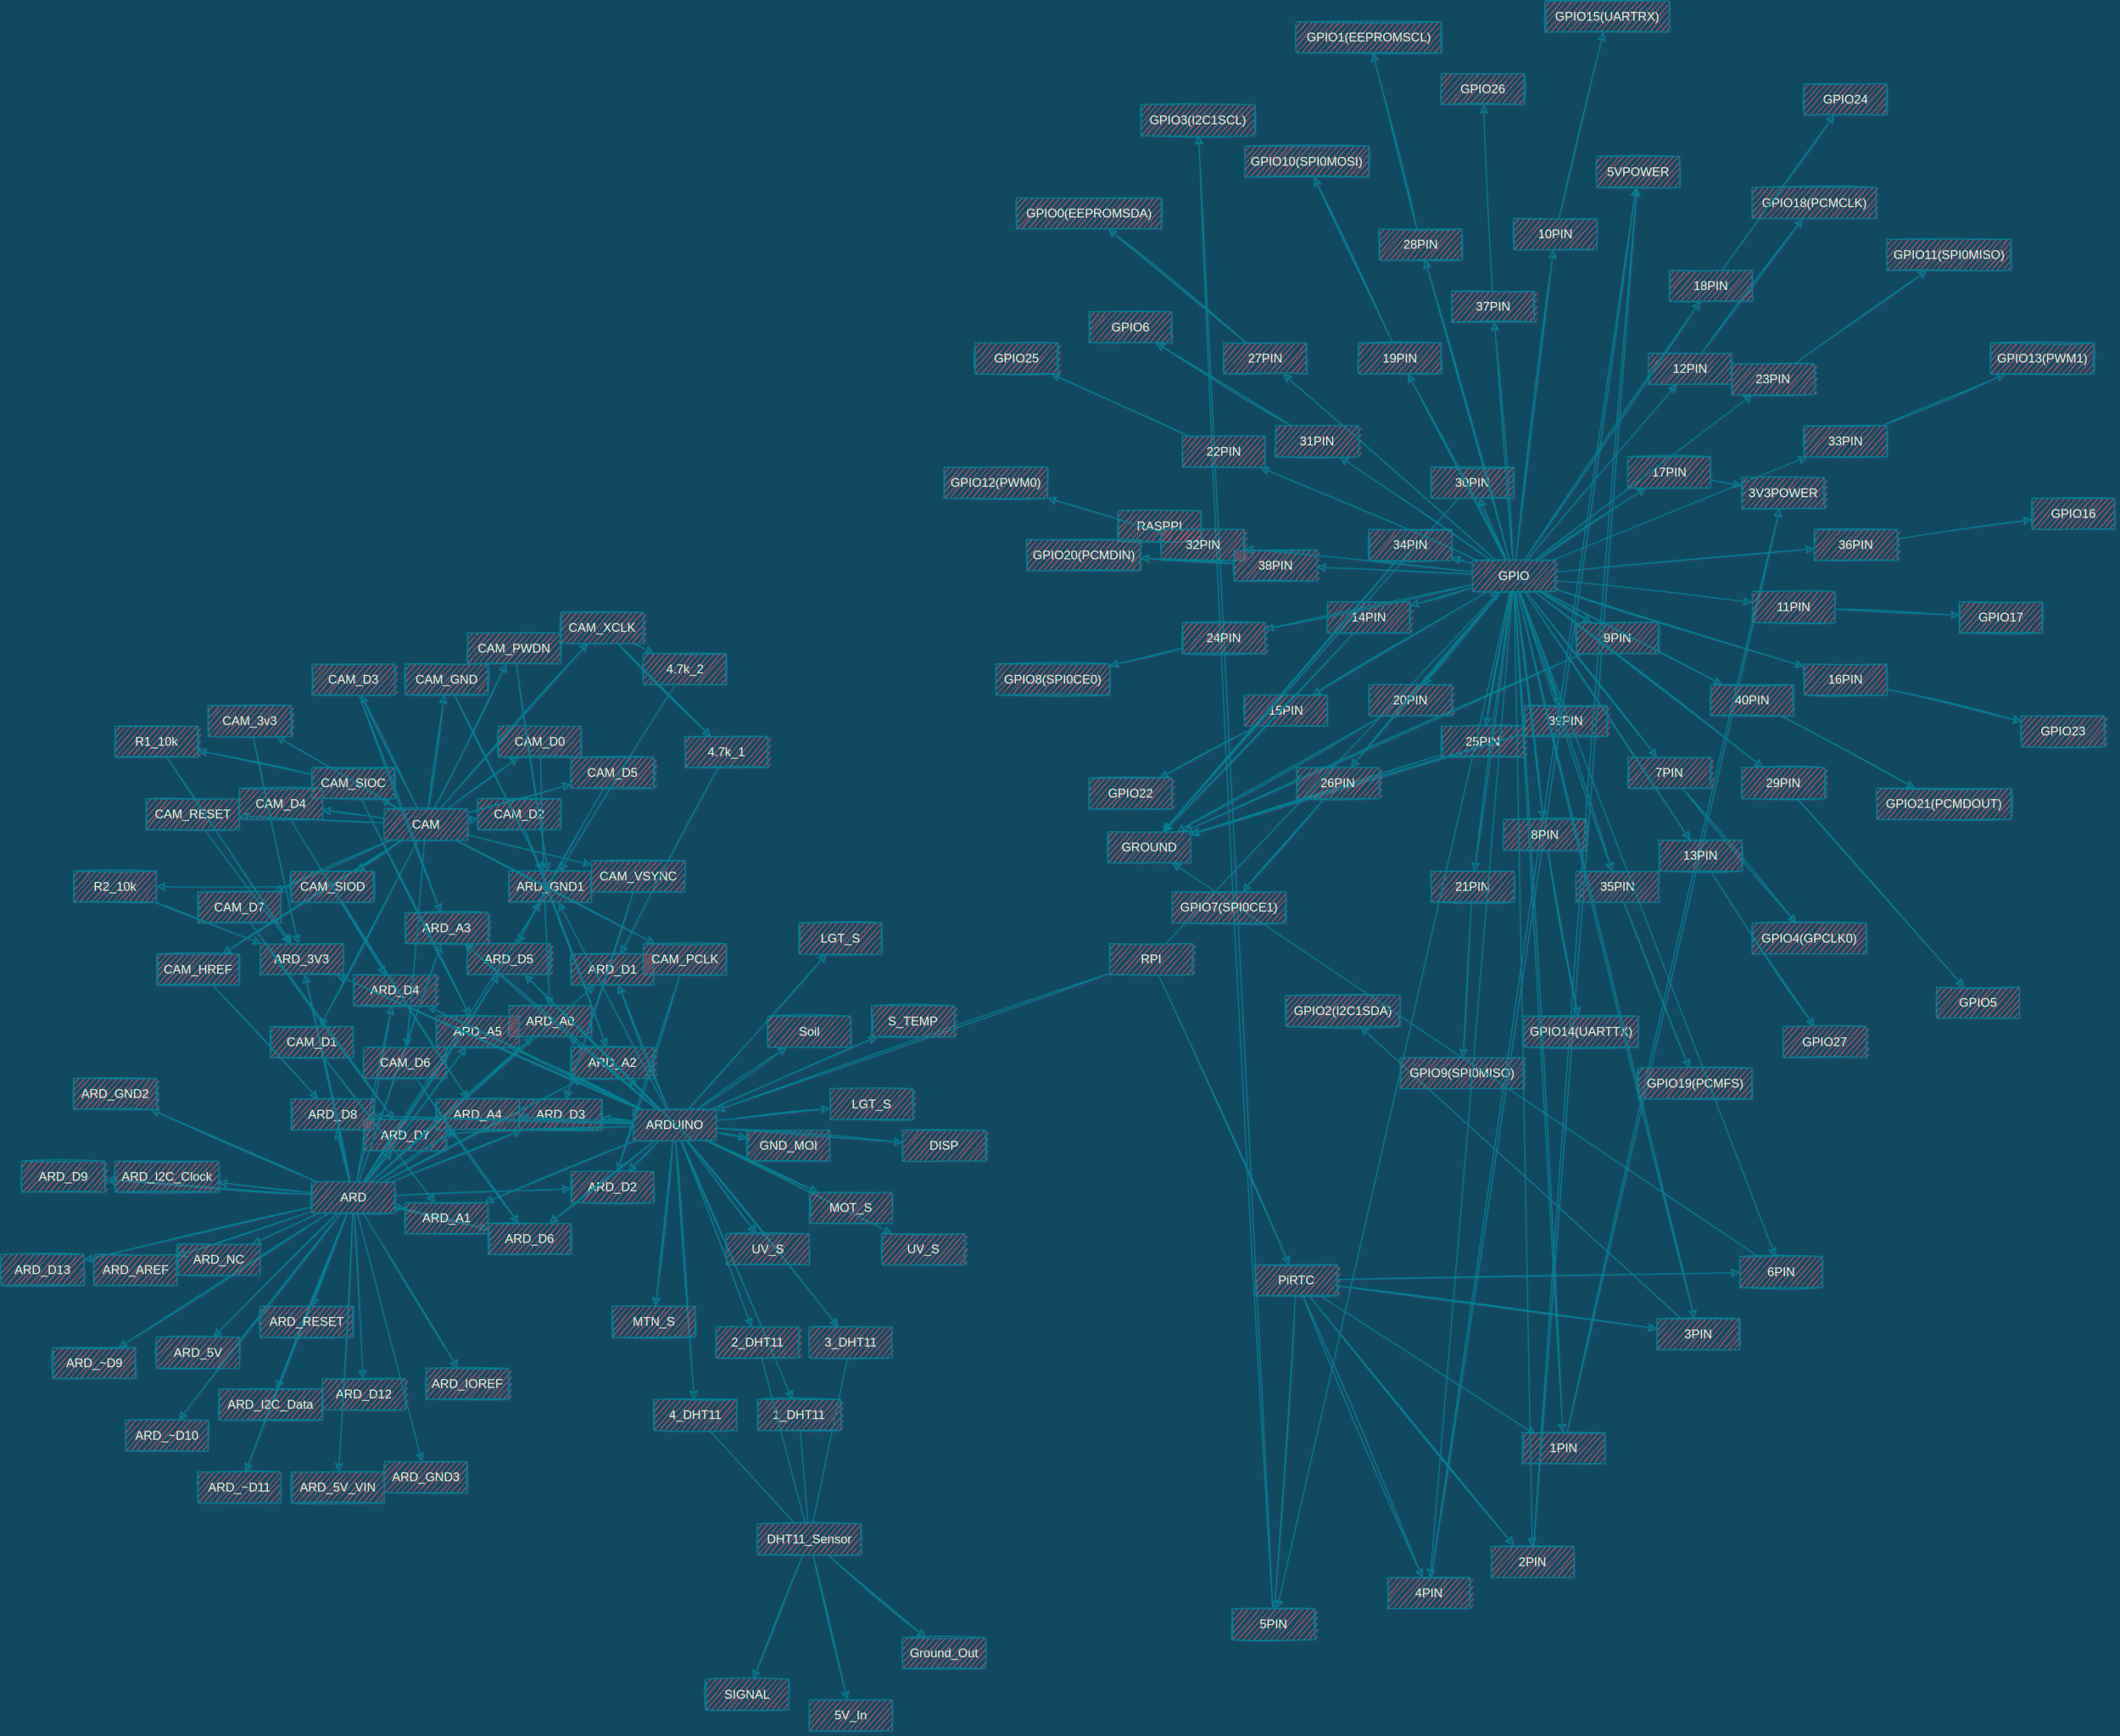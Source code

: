 <mxfile version="14.4.4" type="github">
  <diagram id="svGD0Zl9XuY4tjJWS1zV" name="Page-1">
    <mxGraphModel dx="2512" dy="762" grid="1" gridSize="10" guides="0" tooltips="1" connect="0" arrows="0" fold="1" page="1" pageScale="1" pageWidth="850" pageHeight="1100" background="#114B5F" math="0" shadow="1">
      <root>
        <mxCell id="0" />
        <mxCell id="1" parent="0" />
        <mxCell id="pqWbWPmqw7E1unRh8ar--252" value="RASPPI" style="whiteSpace=wrap;html=1;fillColor=#F45B69;strokeColor=#028090;fontColor=#E4FDE1;sketch=1;" parent="1" vertex="1">
          <mxGeometry x="300" y="500" width="80" height="30" as="geometry" />
        </mxCell>
        <mxCell id="pqWbWPmqw7E1unRh8ar--253" value="GPIO" style="whiteSpace=wrap;html=1;fillColor=#F45B69;strokeColor=#028090;fontColor=#E4FDE1;sketch=1;" parent="1" vertex="1">
          <mxGeometry x="642" y="548" width="80" height="30" as="geometry" />
        </mxCell>
        <mxCell id="pqWbWPmqw7E1unRh8ar--254" value="" style="noEdgeStyle=1;strokeColor=#028090;fontColor=#E4FDE1;sketch=1;labelBackgroundColor=#114B5F;" parent="1" source="v3TkLxO8rTcV8y7XoOtQ-1" target="pqWbWPmqw7E1unRh8ar--253" edge="1">
          <mxGeometry x="-6753" y="-397" as="geometry" />
        </mxCell>
        <mxCell id="pqWbWPmqw7E1unRh8ar--255" value="1PIN" style="whiteSpace=wrap;html=1;fillColor=#F45B69;strokeColor=#028090;fontColor=#E4FDE1;sketch=1;" parent="1" vertex="1">
          <mxGeometry x="690" y="1390" width="80" height="30" as="geometry" />
        </mxCell>
        <mxCell id="pqWbWPmqw7E1unRh8ar--256" value="3V3POWER" style="whiteSpace=wrap;html=1;fillColor=#F45B69;strokeColor=#028090;fontColor=#E4FDE1;sketch=1;" parent="1" vertex="1">
          <mxGeometry x="902" y="468" width="80" height="30" as="geometry" />
        </mxCell>
        <mxCell id="pqWbWPmqw7E1unRh8ar--257" value="" style="noEdgeStyle=1;strokeColor=#028090;fontColor=#E4FDE1;sketch=1;labelBackgroundColor=#114B5F;" parent="1" source="pqWbWPmqw7E1unRh8ar--255" target="pqWbWPmqw7E1unRh8ar--256" edge="1">
          <mxGeometry x="-6753" y="-397" as="geometry" />
        </mxCell>
        <mxCell id="pqWbWPmqw7E1unRh8ar--258" value="3PIN" style="whiteSpace=wrap;html=1;fillColor=#F45B69;strokeColor=#028090;fontColor=#E4FDE1;sketch=1;" parent="1" vertex="1">
          <mxGeometry x="820" y="1280" width="80" height="30" as="geometry" />
        </mxCell>
        <mxCell id="pqWbWPmqw7E1unRh8ar--259" value="GPIO2(I2C1SDA)" style="whiteSpace=wrap;html=1;fillColor=#F45B69;strokeColor=#028090;fontColor=#E4FDE1;sketch=1;" parent="1" vertex="1">
          <mxGeometry x="462" y="968" width="110" height="30" as="geometry" />
        </mxCell>
        <mxCell id="pqWbWPmqw7E1unRh8ar--260" value="" style="noEdgeStyle=1;strokeColor=#028090;fontColor=#E4FDE1;sketch=1;labelBackgroundColor=#114B5F;" parent="1" source="pqWbWPmqw7E1unRh8ar--258" target="pqWbWPmqw7E1unRh8ar--259" edge="1">
          <mxGeometry x="-6753" y="-397" as="geometry" />
        </mxCell>
        <mxCell id="pqWbWPmqw7E1unRh8ar--261" value="5PIN" style="whiteSpace=wrap;html=1;fillColor=#F45B69;strokeColor=#028090;fontColor=#E4FDE1;sketch=1;" parent="1" vertex="1">
          <mxGeometry x="410" y="1560" width="80" height="30" as="geometry" />
        </mxCell>
        <mxCell id="pqWbWPmqw7E1unRh8ar--262" value="GPIO3(I2C1SCL)" style="whiteSpace=wrap;html=1;fillColor=#F45B69;strokeColor=#028090;fontColor=#E4FDE1;sketch=1;" parent="1" vertex="1">
          <mxGeometry x="322" y="108" width="110" height="30" as="geometry" />
        </mxCell>
        <mxCell id="pqWbWPmqw7E1unRh8ar--263" value="" style="noEdgeStyle=1;strokeColor=#028090;fontColor=#E4FDE1;sketch=1;labelBackgroundColor=#114B5F;" parent="1" source="pqWbWPmqw7E1unRh8ar--261" target="pqWbWPmqw7E1unRh8ar--262" edge="1">
          <mxGeometry x="-6753" y="-397" as="geometry" />
        </mxCell>
        <mxCell id="pqWbWPmqw7E1unRh8ar--264" value="7PIN" style="whiteSpace=wrap;html=1;fillColor=#F45B69;strokeColor=#028090;fontColor=#E4FDE1;sketch=1;" parent="1" vertex="1">
          <mxGeometry x="792" y="738" width="80" height="30" as="geometry" />
        </mxCell>
        <mxCell id="pqWbWPmqw7E1unRh8ar--265" value="GPIO4(GPCLK0)" style="whiteSpace=wrap;html=1;fillColor=#F45B69;strokeColor=#028090;fontColor=#E4FDE1;sketch=1;" parent="1" vertex="1">
          <mxGeometry x="912" y="898" width="110" height="30" as="geometry" />
        </mxCell>
        <mxCell id="pqWbWPmqw7E1unRh8ar--266" value="" style="noEdgeStyle=1;strokeColor=#028090;fontColor=#E4FDE1;sketch=1;labelBackgroundColor=#114B5F;" parent="1" source="pqWbWPmqw7E1unRh8ar--264" target="pqWbWPmqw7E1unRh8ar--265" edge="1">
          <mxGeometry x="-6753" y="-397" as="geometry" />
        </mxCell>
        <mxCell id="pqWbWPmqw7E1unRh8ar--267" value="9PIN" style="whiteSpace=wrap;html=1;fillColor=#F45B69;strokeColor=#028090;fontColor=#E4FDE1;sketch=1;" parent="1" vertex="1">
          <mxGeometry x="742" y="608" width="80" height="30" as="geometry" />
        </mxCell>
        <mxCell id="pqWbWPmqw7E1unRh8ar--268" value="GROUND" style="whiteSpace=wrap;html=1;fillColor=#F45B69;strokeColor=#028090;fontColor=#E4FDE1;sketch=1;" parent="1" vertex="1">
          <mxGeometry x="290" y="810" width="80" height="30" as="geometry" />
        </mxCell>
        <mxCell id="pqWbWPmqw7E1unRh8ar--269" value="" style="noEdgeStyle=1;strokeColor=#028090;fontColor=#E4FDE1;sketch=1;labelBackgroundColor=#114B5F;" parent="1" source="pqWbWPmqw7E1unRh8ar--267" target="pqWbWPmqw7E1unRh8ar--268" edge="1">
          <mxGeometry x="-6753" y="-397" as="geometry" />
        </mxCell>
        <mxCell id="pqWbWPmqw7E1unRh8ar--270" value="11PIN" style="whiteSpace=wrap;html=1;fillColor=#F45B69;strokeColor=#028090;fontColor=#E4FDE1;sketch=1;" parent="1" vertex="1">
          <mxGeometry x="912" y="578" width="80" height="30" as="geometry" />
        </mxCell>
        <mxCell id="pqWbWPmqw7E1unRh8ar--271" value="GPIO17" style="whiteSpace=wrap;html=1;fillColor=#F45B69;strokeColor=#028090;fontColor=#E4FDE1;sketch=1;" parent="1" vertex="1">
          <mxGeometry x="1112" y="588" width="80" height="30" as="geometry" />
        </mxCell>
        <mxCell id="pqWbWPmqw7E1unRh8ar--272" value="" style="noEdgeStyle=1;strokeColor=#028090;fontColor=#E4FDE1;sketch=1;labelBackgroundColor=#114B5F;" parent="1" source="pqWbWPmqw7E1unRh8ar--270" target="pqWbWPmqw7E1unRh8ar--271" edge="1">
          <mxGeometry x="-6753" y="-397" as="geometry" />
        </mxCell>
        <mxCell id="pqWbWPmqw7E1unRh8ar--273" value="13PIN" style="whiteSpace=wrap;html=1;fillColor=#F45B69;strokeColor=#028090;fontColor=#E4FDE1;sketch=1;" parent="1" vertex="1">
          <mxGeometry x="822" y="818" width="80" height="30" as="geometry" />
        </mxCell>
        <mxCell id="pqWbWPmqw7E1unRh8ar--274" value="GPIO27" style="whiteSpace=wrap;html=1;fillColor=#F45B69;strokeColor=#028090;fontColor=#E4FDE1;sketch=1;" parent="1" vertex="1">
          <mxGeometry x="942" y="998" width="80" height="30" as="geometry" />
        </mxCell>
        <mxCell id="pqWbWPmqw7E1unRh8ar--275" value="" style="noEdgeStyle=1;strokeColor=#028090;fontColor=#E4FDE1;sketch=1;labelBackgroundColor=#114B5F;" parent="1" source="pqWbWPmqw7E1unRh8ar--273" target="pqWbWPmqw7E1unRh8ar--274" edge="1">
          <mxGeometry x="-6753" y="-397" as="geometry" />
        </mxCell>
        <mxCell id="pqWbWPmqw7E1unRh8ar--276" value="15PIN" style="whiteSpace=wrap;html=1;fillColor=#F45B69;strokeColor=#028090;fontColor=#E4FDE1;sketch=1;" parent="1" vertex="1">
          <mxGeometry x="422" y="678" width="80" height="30" as="geometry" />
        </mxCell>
        <mxCell id="pqWbWPmqw7E1unRh8ar--277" value="GPIO22" style="whiteSpace=wrap;html=1;fillColor=#F45B69;strokeColor=#028090;fontColor=#E4FDE1;sketch=1;" parent="1" vertex="1">
          <mxGeometry x="272" y="758" width="80" height="30" as="geometry" />
        </mxCell>
        <mxCell id="pqWbWPmqw7E1unRh8ar--278" value="" style="noEdgeStyle=1;strokeColor=#028090;fontColor=#E4FDE1;sketch=1;labelBackgroundColor=#114B5F;" parent="1" source="pqWbWPmqw7E1unRh8ar--276" target="pqWbWPmqw7E1unRh8ar--277" edge="1">
          <mxGeometry x="-6753" y="-397" as="geometry" />
        </mxCell>
        <mxCell id="pqWbWPmqw7E1unRh8ar--279" value="17PIN" style="whiteSpace=wrap;html=1;fillColor=#F45B69;strokeColor=#028090;fontColor=#E4FDE1;sketch=1;" parent="1" vertex="1">
          <mxGeometry x="792" y="448" width="80" height="30" as="geometry" />
        </mxCell>
        <mxCell id="pqWbWPmqw7E1unRh8ar--280" value="" style="noEdgeStyle=1;strokeColor=#028090;fontColor=#E4FDE1;sketch=1;labelBackgroundColor=#114B5F;" parent="1" source="pqWbWPmqw7E1unRh8ar--279" target="pqWbWPmqw7E1unRh8ar--256" edge="1">
          <mxGeometry x="-6753" y="-397" as="geometry" />
        </mxCell>
        <mxCell id="pqWbWPmqw7E1unRh8ar--281" value="19PIN" style="whiteSpace=wrap;html=1;fillColor=#F45B69;strokeColor=#028090;fontColor=#E4FDE1;sketch=1;" parent="1" vertex="1">
          <mxGeometry x="532" y="338" width="80" height="30" as="geometry" />
        </mxCell>
        <mxCell id="pqWbWPmqw7E1unRh8ar--282" value="GPIO10(SPI0MOSI)" style="whiteSpace=wrap;html=1;fillColor=#F45B69;strokeColor=#028090;fontColor=#E4FDE1;sketch=1;" parent="1" vertex="1">
          <mxGeometry x="422" y="148" width="120" height="30" as="geometry" />
        </mxCell>
        <mxCell id="pqWbWPmqw7E1unRh8ar--283" value="" style="noEdgeStyle=1;strokeColor=#028090;fontColor=#E4FDE1;sketch=1;labelBackgroundColor=#114B5F;" parent="1" source="pqWbWPmqw7E1unRh8ar--281" target="pqWbWPmqw7E1unRh8ar--282" edge="1">
          <mxGeometry x="-6753" y="-397" as="geometry" />
        </mxCell>
        <mxCell id="pqWbWPmqw7E1unRh8ar--284" value="21PIN" style="whiteSpace=wrap;html=1;fillColor=#F45B69;strokeColor=#028090;fontColor=#E4FDE1;sketch=1;" parent="1" vertex="1">
          <mxGeometry x="602" y="848" width="80" height="30" as="geometry" />
        </mxCell>
        <mxCell id="pqWbWPmqw7E1unRh8ar--285" value="GPIO9(SPI0MISO)" style="whiteSpace=wrap;html=1;fillColor=#F45B69;strokeColor=#028090;fontColor=#E4FDE1;sketch=1;" parent="1" vertex="1">
          <mxGeometry x="572" y="1028" width="120" height="30" as="geometry" />
        </mxCell>
        <mxCell id="pqWbWPmqw7E1unRh8ar--286" value="" style="noEdgeStyle=1;strokeColor=#028090;fontColor=#E4FDE1;sketch=1;labelBackgroundColor=#114B5F;" parent="1" source="pqWbWPmqw7E1unRh8ar--284" target="pqWbWPmqw7E1unRh8ar--285" edge="1">
          <mxGeometry x="-6753" y="-397" as="geometry" />
        </mxCell>
        <mxCell id="pqWbWPmqw7E1unRh8ar--287" value="23PIN" style="whiteSpace=wrap;html=1;fillColor=#F45B69;strokeColor=#028090;fontColor=#E4FDE1;sketch=1;" parent="1" vertex="1">
          <mxGeometry x="892" y="358" width="80" height="30" as="geometry" />
        </mxCell>
        <mxCell id="pqWbWPmqw7E1unRh8ar--288" value="GPIO11(SPI0MISO)" style="whiteSpace=wrap;html=1;fillColor=#F45B69;strokeColor=#028090;fontColor=#E4FDE1;sketch=1;" parent="1" vertex="1">
          <mxGeometry x="1042" y="238" width="120" height="30" as="geometry" />
        </mxCell>
        <mxCell id="pqWbWPmqw7E1unRh8ar--289" value="" style="noEdgeStyle=1;strokeColor=#028090;fontColor=#E4FDE1;sketch=1;labelBackgroundColor=#114B5F;" parent="1" source="pqWbWPmqw7E1unRh8ar--287" target="pqWbWPmqw7E1unRh8ar--288" edge="1">
          <mxGeometry x="-6753" y="-397" as="geometry" />
        </mxCell>
        <mxCell id="pqWbWPmqw7E1unRh8ar--290" value="25PIN" style="whiteSpace=wrap;html=1;fillColor=#F45B69;strokeColor=#028090;fontColor=#E4FDE1;sketch=1;" parent="1" vertex="1">
          <mxGeometry x="612" y="708" width="80" height="30" as="geometry" />
        </mxCell>
        <mxCell id="pqWbWPmqw7E1unRh8ar--291" value="" style="noEdgeStyle=1;strokeColor=#028090;fontColor=#E4FDE1;sketch=1;labelBackgroundColor=#114B5F;" parent="1" source="pqWbWPmqw7E1unRh8ar--290" target="pqWbWPmqw7E1unRh8ar--268" edge="1">
          <mxGeometry x="-6753" y="-397" as="geometry" />
        </mxCell>
        <mxCell id="pqWbWPmqw7E1unRh8ar--292" value="27PIN" style="whiteSpace=wrap;html=1;fillColor=#F45B69;strokeColor=#028090;fontColor=#E4FDE1;sketch=1;" parent="1" vertex="1">
          <mxGeometry x="402" y="338" width="80" height="30" as="geometry" />
        </mxCell>
        <mxCell id="pqWbWPmqw7E1unRh8ar--293" value="GPIO0(EEPROMSDA)" style="whiteSpace=wrap;html=1;fillColor=#F45B69;strokeColor=#028090;fontColor=#E4FDE1;sketch=1;" parent="1" vertex="1">
          <mxGeometry x="202" y="198" width="140" height="30" as="geometry" />
        </mxCell>
        <mxCell id="pqWbWPmqw7E1unRh8ar--294" value="" style="noEdgeStyle=1;strokeColor=#028090;fontColor=#E4FDE1;sketch=1;labelBackgroundColor=#114B5F;" parent="1" source="pqWbWPmqw7E1unRh8ar--292" target="pqWbWPmqw7E1unRh8ar--293" edge="1">
          <mxGeometry x="-6753" y="-397" as="geometry" />
        </mxCell>
        <mxCell id="pqWbWPmqw7E1unRh8ar--295" value="29PIN" style="whiteSpace=wrap;html=1;fillColor=#F45B69;strokeColor=#028090;fontColor=#E4FDE1;sketch=1;" parent="1" vertex="1">
          <mxGeometry x="902" y="748" width="80" height="30" as="geometry" />
        </mxCell>
        <mxCell id="pqWbWPmqw7E1unRh8ar--296" value="GPIO5" style="whiteSpace=wrap;html=1;fillColor=#F45B69;strokeColor=#028090;fontColor=#E4FDE1;sketch=1;" parent="1" vertex="1">
          <mxGeometry x="1090" y="960" width="80" height="30" as="geometry" />
        </mxCell>
        <mxCell id="pqWbWPmqw7E1unRh8ar--297" value="" style="noEdgeStyle=1;strokeColor=#028090;fontColor=#E4FDE1;sketch=1;labelBackgroundColor=#114B5F;" parent="1" source="pqWbWPmqw7E1unRh8ar--295" target="pqWbWPmqw7E1unRh8ar--296" edge="1">
          <mxGeometry x="-6753" y="-397" as="geometry" />
        </mxCell>
        <mxCell id="pqWbWPmqw7E1unRh8ar--298" value="31PIN" style="whiteSpace=wrap;html=1;fillColor=#F45B69;strokeColor=#028090;fontColor=#E4FDE1;sketch=1;" parent="1" vertex="1">
          <mxGeometry x="452" y="418" width="80" height="30" as="geometry" />
        </mxCell>
        <mxCell id="pqWbWPmqw7E1unRh8ar--299" value="GPIO6" style="whiteSpace=wrap;html=1;fillColor=#F45B69;strokeColor=#028090;fontColor=#E4FDE1;sketch=1;" parent="1" vertex="1">
          <mxGeometry x="272" y="308" width="80" height="30" as="geometry" />
        </mxCell>
        <mxCell id="pqWbWPmqw7E1unRh8ar--300" value="" style="noEdgeStyle=1;strokeColor=#028090;fontColor=#E4FDE1;sketch=1;labelBackgroundColor=#114B5F;" parent="1" source="pqWbWPmqw7E1unRh8ar--298" target="pqWbWPmqw7E1unRh8ar--299" edge="1">
          <mxGeometry x="-6753" y="-397" as="geometry" />
        </mxCell>
        <mxCell id="pqWbWPmqw7E1unRh8ar--301" value="33PIN" style="whiteSpace=wrap;html=1;fillColor=#F45B69;strokeColor=#028090;fontColor=#E4FDE1;sketch=1;" parent="1" vertex="1">
          <mxGeometry x="962" y="418" width="80" height="30" as="geometry" />
        </mxCell>
        <mxCell id="pqWbWPmqw7E1unRh8ar--302" value="GPIO13(PWM1)" style="whiteSpace=wrap;html=1;fillColor=#F45B69;strokeColor=#028090;fontColor=#E4FDE1;sketch=1;" parent="1" vertex="1">
          <mxGeometry x="1142" y="338" width="100" height="30" as="geometry" />
        </mxCell>
        <mxCell id="pqWbWPmqw7E1unRh8ar--303" value="" style="noEdgeStyle=1;strokeColor=#028090;fontColor=#E4FDE1;sketch=1;labelBackgroundColor=#114B5F;" parent="1" source="pqWbWPmqw7E1unRh8ar--301" target="pqWbWPmqw7E1unRh8ar--302" edge="1">
          <mxGeometry x="-6753" y="-397" as="geometry" />
        </mxCell>
        <mxCell id="pqWbWPmqw7E1unRh8ar--304" value="35PIN" style="whiteSpace=wrap;html=1;fillColor=#F45B69;strokeColor=#028090;fontColor=#E4FDE1;sketch=1;" parent="1" vertex="1">
          <mxGeometry x="742" y="848" width="80" height="30" as="geometry" />
        </mxCell>
        <mxCell id="pqWbWPmqw7E1unRh8ar--305" value="GPIO19(PCMFS)" style="whiteSpace=wrap;html=1;fillColor=#F45B69;strokeColor=#028090;fontColor=#E4FDE1;sketch=1;" parent="1" vertex="1">
          <mxGeometry x="802" y="1038" width="110" height="30" as="geometry" />
        </mxCell>
        <mxCell id="pqWbWPmqw7E1unRh8ar--306" value="" style="noEdgeStyle=1;strokeColor=#028090;fontColor=#E4FDE1;sketch=1;labelBackgroundColor=#114B5F;" parent="1" source="pqWbWPmqw7E1unRh8ar--304" target="pqWbWPmqw7E1unRh8ar--305" edge="1">
          <mxGeometry x="-6753" y="-397" as="geometry" />
        </mxCell>
        <mxCell id="pqWbWPmqw7E1unRh8ar--307" value="37PIN" style="whiteSpace=wrap;html=1;fillColor=#F45B69;strokeColor=#028090;fontColor=#E4FDE1;sketch=1;" parent="1" vertex="1">
          <mxGeometry x="622" y="288" width="80" height="30" as="geometry" />
        </mxCell>
        <mxCell id="pqWbWPmqw7E1unRh8ar--308" value="GPIO26" style="whiteSpace=wrap;html=1;fillColor=#F45B69;strokeColor=#028090;fontColor=#E4FDE1;sketch=1;" parent="1" vertex="1">
          <mxGeometry x="612" y="78" width="80" height="30" as="geometry" />
        </mxCell>
        <mxCell id="pqWbWPmqw7E1unRh8ar--309" value="" style="noEdgeStyle=1;strokeColor=#028090;fontColor=#E4FDE1;sketch=1;labelBackgroundColor=#114B5F;" parent="1" source="pqWbWPmqw7E1unRh8ar--307" target="pqWbWPmqw7E1unRh8ar--308" edge="1">
          <mxGeometry x="-6753" y="-397" as="geometry" />
        </mxCell>
        <mxCell id="pqWbWPmqw7E1unRh8ar--310" value="39PIN" style="whiteSpace=wrap;html=1;fillColor=#F45B69;strokeColor=#028090;fontColor=#E4FDE1;sketch=1;" parent="1" vertex="1">
          <mxGeometry x="692" y="688" width="80" height="30" as="geometry" />
        </mxCell>
        <mxCell id="pqWbWPmqw7E1unRh8ar--311" value="" style="noEdgeStyle=1;strokeColor=#028090;fontColor=#E4FDE1;sketch=1;labelBackgroundColor=#114B5F;" parent="1" source="pqWbWPmqw7E1unRh8ar--310" target="pqWbWPmqw7E1unRh8ar--268" edge="1">
          <mxGeometry x="-6753" y="-397" as="geometry" />
        </mxCell>
        <mxCell id="pqWbWPmqw7E1unRh8ar--312" value="2PIN" style="whiteSpace=wrap;html=1;fillColor=#F45B69;strokeColor=#028090;fontColor=#E4FDE1;sketch=1;" parent="1" vertex="1">
          <mxGeometry x="660" y="1500" width="80" height="30" as="geometry" />
        </mxCell>
        <mxCell id="pqWbWPmqw7E1unRh8ar--313" value="5VPOWER" style="whiteSpace=wrap;html=1;fillColor=#F45B69;strokeColor=#028090;fontColor=#E4FDE1;sketch=1;" parent="1" vertex="1">
          <mxGeometry x="762" y="158" width="80" height="30" as="geometry" />
        </mxCell>
        <mxCell id="pqWbWPmqw7E1unRh8ar--314" value="" style="noEdgeStyle=1;strokeColor=#028090;fontColor=#E4FDE1;sketch=1;labelBackgroundColor=#114B5F;" parent="1" source="pqWbWPmqw7E1unRh8ar--312" target="pqWbWPmqw7E1unRh8ar--313" edge="1">
          <mxGeometry x="-6753" y="-397" as="geometry" />
        </mxCell>
        <mxCell id="pqWbWPmqw7E1unRh8ar--315" value="4PIN" style="whiteSpace=wrap;html=1;fillColor=#F45B69;strokeColor=#028090;fontColor=#E4FDE1;sketch=1;" parent="1" vertex="1">
          <mxGeometry x="560" y="1530" width="80" height="30" as="geometry" />
        </mxCell>
        <mxCell id="pqWbWPmqw7E1unRh8ar--316" value="" style="noEdgeStyle=1;strokeColor=#028090;fontColor=#E4FDE1;sketch=1;labelBackgroundColor=#114B5F;" parent="1" source="pqWbWPmqw7E1unRh8ar--315" target="pqWbWPmqw7E1unRh8ar--313" edge="1">
          <mxGeometry x="-6753" y="-397" as="geometry" />
        </mxCell>
        <mxCell id="pqWbWPmqw7E1unRh8ar--317" value="6PIN" style="whiteSpace=wrap;html=1;fillColor=#F45B69;strokeColor=#028090;fontColor=#E4FDE1;sketch=1;" parent="1" vertex="1">
          <mxGeometry x="900" y="1220" width="80" height="30" as="geometry" />
        </mxCell>
        <mxCell id="pqWbWPmqw7E1unRh8ar--318" value="" style="noEdgeStyle=1;strokeColor=#028090;fontColor=#E4FDE1;sketch=1;labelBackgroundColor=#114B5F;" parent="1" source="pqWbWPmqw7E1unRh8ar--317" target="pqWbWPmqw7E1unRh8ar--268" edge="1">
          <mxGeometry x="-6753" y="-397" as="geometry" />
        </mxCell>
        <mxCell id="pqWbWPmqw7E1unRh8ar--319" value="8PIN" style="whiteSpace=wrap;html=1;fillColor=#F45B69;strokeColor=#028090;fontColor=#E4FDE1;sketch=1;" parent="1" vertex="1">
          <mxGeometry x="672" y="798" width="80" height="30" as="geometry" />
        </mxCell>
        <mxCell id="pqWbWPmqw7E1unRh8ar--320" value="GPIO14(UARTTX)" style="whiteSpace=wrap;html=1;fillColor=#F45B69;strokeColor=#028090;fontColor=#E4FDE1;sketch=1;" parent="1" vertex="1">
          <mxGeometry x="692" y="988" width="110" height="30" as="geometry" />
        </mxCell>
        <mxCell id="pqWbWPmqw7E1unRh8ar--321" value="" style="noEdgeStyle=1;strokeColor=#028090;fontColor=#E4FDE1;sketch=1;labelBackgroundColor=#114B5F;" parent="1" source="pqWbWPmqw7E1unRh8ar--319" target="pqWbWPmqw7E1unRh8ar--320" edge="1">
          <mxGeometry x="-6753" y="-397" as="geometry" />
        </mxCell>
        <mxCell id="pqWbWPmqw7E1unRh8ar--322" value="10PIN" style="whiteSpace=wrap;html=1;fillColor=#F45B69;strokeColor=#028090;fontColor=#E4FDE1;sketch=1;" parent="1" vertex="1">
          <mxGeometry x="682" y="218" width="80" height="30" as="geometry" />
        </mxCell>
        <mxCell id="pqWbWPmqw7E1unRh8ar--323" value="GPIO15(UARTRX)" style="whiteSpace=wrap;html=1;fillColor=#F45B69;strokeColor=#028090;fontColor=#E4FDE1;sketch=1;" parent="1" vertex="1">
          <mxGeometry x="712" y="8" width="120" height="30" as="geometry" />
        </mxCell>
        <mxCell id="pqWbWPmqw7E1unRh8ar--324" value="" style="noEdgeStyle=1;strokeColor=#028090;fontColor=#E4FDE1;sketch=1;labelBackgroundColor=#114B5F;" parent="1" source="pqWbWPmqw7E1unRh8ar--322" target="pqWbWPmqw7E1unRh8ar--323" edge="1">
          <mxGeometry x="-6753" y="-397" as="geometry" />
        </mxCell>
        <mxCell id="pqWbWPmqw7E1unRh8ar--325" value="12PIN" style="whiteSpace=wrap;html=1;fillColor=#F45B69;strokeColor=#028090;fontColor=#E4FDE1;sketch=1;" parent="1" vertex="1">
          <mxGeometry x="812" y="348" width="80" height="30" as="geometry" />
        </mxCell>
        <mxCell id="pqWbWPmqw7E1unRh8ar--326" value="GPIO18(PCMCLK)" style="whiteSpace=wrap;html=1;fillColor=#F45B69;strokeColor=#028090;fontColor=#E4FDE1;sketch=1;" parent="1" vertex="1">
          <mxGeometry x="912" y="188" width="120" height="30" as="geometry" />
        </mxCell>
        <mxCell id="pqWbWPmqw7E1unRh8ar--327" value="" style="noEdgeStyle=1;strokeColor=#028090;fontColor=#E4FDE1;sketch=1;labelBackgroundColor=#114B5F;" parent="1" source="pqWbWPmqw7E1unRh8ar--325" target="pqWbWPmqw7E1unRh8ar--326" edge="1">
          <mxGeometry x="-6753" y="-397" as="geometry" />
        </mxCell>
        <mxCell id="pqWbWPmqw7E1unRh8ar--328" value="14PIN" style="whiteSpace=wrap;html=1;fillColor=#F45B69;strokeColor=#028090;fontColor=#E4FDE1;sketch=1;" parent="1" vertex="1">
          <mxGeometry x="502" y="588" width="80" height="30" as="geometry" />
        </mxCell>
        <mxCell id="pqWbWPmqw7E1unRh8ar--329" value="" style="noEdgeStyle=1;strokeColor=#028090;fontColor=#E4FDE1;sketch=1;labelBackgroundColor=#114B5F;" parent="1" source="pqWbWPmqw7E1unRh8ar--328" target="pqWbWPmqw7E1unRh8ar--268" edge="1">
          <mxGeometry x="-6753" y="-397" as="geometry" />
        </mxCell>
        <mxCell id="pqWbWPmqw7E1unRh8ar--330" value="16PIN" style="whiteSpace=wrap;html=1;fillColor=#F45B69;strokeColor=#028090;fontColor=#E4FDE1;sketch=1;" parent="1" vertex="1">
          <mxGeometry x="962" y="648" width="80" height="30" as="geometry" />
        </mxCell>
        <mxCell id="pqWbWPmqw7E1unRh8ar--331" value="GPIO23" style="whiteSpace=wrap;html=1;fillColor=#F45B69;strokeColor=#028090;fontColor=#E4FDE1;sketch=1;" parent="1" vertex="1">
          <mxGeometry x="1172" y="698" width="80" height="30" as="geometry" />
        </mxCell>
        <mxCell id="pqWbWPmqw7E1unRh8ar--332" value="" style="noEdgeStyle=1;strokeColor=#028090;fontColor=#E4FDE1;sketch=1;labelBackgroundColor=#114B5F;" parent="1" source="pqWbWPmqw7E1unRh8ar--330" target="pqWbWPmqw7E1unRh8ar--331" edge="1">
          <mxGeometry x="-6753" y="-397" as="geometry" />
        </mxCell>
        <mxCell id="pqWbWPmqw7E1unRh8ar--333" value="18PIN" style="whiteSpace=wrap;html=1;fillColor=#F45B69;strokeColor=#028090;fontColor=#E4FDE1;sketch=1;" parent="1" vertex="1">
          <mxGeometry x="832" y="268" width="80" height="30" as="geometry" />
        </mxCell>
        <mxCell id="pqWbWPmqw7E1unRh8ar--334" value="GPIO24" style="whiteSpace=wrap;html=1;fillColor=#F45B69;strokeColor=#028090;fontColor=#E4FDE1;sketch=1;" parent="1" vertex="1">
          <mxGeometry x="962" y="88" width="80" height="30" as="geometry" />
        </mxCell>
        <mxCell id="pqWbWPmqw7E1unRh8ar--335" value="" style="noEdgeStyle=1;strokeColor=#028090;fontColor=#E4FDE1;sketch=1;labelBackgroundColor=#114B5F;" parent="1" source="pqWbWPmqw7E1unRh8ar--333" target="pqWbWPmqw7E1unRh8ar--334" edge="1">
          <mxGeometry x="-6753" y="-397" as="geometry" />
        </mxCell>
        <mxCell id="pqWbWPmqw7E1unRh8ar--336" value="20PIN" style="whiteSpace=wrap;html=1;fillColor=#F45B69;strokeColor=#028090;fontColor=#E4FDE1;sketch=1;" parent="1" vertex="1">
          <mxGeometry x="542" y="668" width="80" height="30" as="geometry" />
        </mxCell>
        <mxCell id="pqWbWPmqw7E1unRh8ar--337" value="" style="noEdgeStyle=1;strokeColor=#028090;fontColor=#E4FDE1;sketch=1;labelBackgroundColor=#114B5F;" parent="1" source="pqWbWPmqw7E1unRh8ar--336" target="pqWbWPmqw7E1unRh8ar--268" edge="1">
          <mxGeometry x="-6753" y="-397" as="geometry" />
        </mxCell>
        <mxCell id="pqWbWPmqw7E1unRh8ar--338" value="22PIN" style="whiteSpace=wrap;html=1;fillColor=#F45B69;strokeColor=#028090;fontColor=#E4FDE1;sketch=1;" parent="1" vertex="1">
          <mxGeometry x="362" y="428" width="80" height="30" as="geometry" />
        </mxCell>
        <mxCell id="pqWbWPmqw7E1unRh8ar--339" value="GPIO25" style="whiteSpace=wrap;html=1;fillColor=#F45B69;strokeColor=#028090;fontColor=#E4FDE1;sketch=1;" parent="1" vertex="1">
          <mxGeometry x="162" y="338" width="80" height="30" as="geometry" />
        </mxCell>
        <mxCell id="pqWbWPmqw7E1unRh8ar--340" value="" style="noEdgeStyle=1;strokeColor=#028090;fontColor=#E4FDE1;sketch=1;labelBackgroundColor=#114B5F;" parent="1" source="pqWbWPmqw7E1unRh8ar--338" target="pqWbWPmqw7E1unRh8ar--339" edge="1">
          <mxGeometry x="-6753" y="-397" as="geometry" />
        </mxCell>
        <mxCell id="pqWbWPmqw7E1unRh8ar--341" value="24PIN" style="whiteSpace=wrap;html=1;fillColor=#F45B69;strokeColor=#028090;fontColor=#E4FDE1;sketch=1;" parent="1" vertex="1">
          <mxGeometry x="362" y="608" width="80" height="30" as="geometry" />
        </mxCell>
        <mxCell id="pqWbWPmqw7E1unRh8ar--342" value="GPIO8(SPI0CE0)" style="whiteSpace=wrap;html=1;fillColor=#F45B69;strokeColor=#028090;fontColor=#E4FDE1;sketch=1;" parent="1" vertex="1">
          <mxGeometry x="182" y="648" width="110" height="30" as="geometry" />
        </mxCell>
        <mxCell id="pqWbWPmqw7E1unRh8ar--343" value="" style="noEdgeStyle=1;strokeColor=#028090;fontColor=#E4FDE1;sketch=1;labelBackgroundColor=#114B5F;" parent="1" source="pqWbWPmqw7E1unRh8ar--341" target="pqWbWPmqw7E1unRh8ar--342" edge="1">
          <mxGeometry x="-6753" y="-397" as="geometry" />
        </mxCell>
        <mxCell id="pqWbWPmqw7E1unRh8ar--344" value="26PIN" style="whiteSpace=wrap;html=1;fillColor=#F45B69;strokeColor=#028090;fontColor=#E4FDE1;sketch=1;" parent="1" vertex="1">
          <mxGeometry x="472" y="748" width="80" height="30" as="geometry" />
        </mxCell>
        <mxCell id="pqWbWPmqw7E1unRh8ar--345" value="GPIO7(SPI0CE1)" style="whiteSpace=wrap;html=1;fillColor=#F45B69;strokeColor=#028090;fontColor=#E4FDE1;sketch=1;" parent="1" vertex="1">
          <mxGeometry x="352" y="868" width="110" height="30" as="geometry" />
        </mxCell>
        <mxCell id="pqWbWPmqw7E1unRh8ar--346" value="" style="noEdgeStyle=1;strokeColor=#028090;fontColor=#E4FDE1;sketch=1;labelBackgroundColor=#114B5F;" parent="1" source="pqWbWPmqw7E1unRh8ar--344" target="pqWbWPmqw7E1unRh8ar--345" edge="1">
          <mxGeometry x="-6753" y="-397" as="geometry" />
        </mxCell>
        <mxCell id="pqWbWPmqw7E1unRh8ar--347" value="28PIN" style="whiteSpace=wrap;html=1;fillColor=#F45B69;strokeColor=#028090;fontColor=#E4FDE1;sketch=1;" parent="1" vertex="1">
          <mxGeometry x="552" y="228" width="80" height="30" as="geometry" />
        </mxCell>
        <mxCell id="pqWbWPmqw7E1unRh8ar--348" value="GPIO1(EEPROMSCL)" style="whiteSpace=wrap;html=1;fillColor=#F45B69;strokeColor=#028090;fontColor=#E4FDE1;sketch=1;" parent="1" vertex="1">
          <mxGeometry x="472" y="28" width="140" height="30" as="geometry" />
        </mxCell>
        <mxCell id="pqWbWPmqw7E1unRh8ar--349" value="" style="noEdgeStyle=1;strokeColor=#028090;fontColor=#E4FDE1;sketch=1;labelBackgroundColor=#114B5F;" parent="1" source="pqWbWPmqw7E1unRh8ar--347" target="pqWbWPmqw7E1unRh8ar--348" edge="1">
          <mxGeometry x="-6753" y="-397" as="geometry" />
        </mxCell>
        <mxCell id="pqWbWPmqw7E1unRh8ar--350" value="30PIN" style="whiteSpace=wrap;html=1;fillColor=#F45B69;strokeColor=#028090;fontColor=#E4FDE1;sketch=1;" parent="1" vertex="1">
          <mxGeometry x="602" y="458" width="80" height="30" as="geometry" />
        </mxCell>
        <mxCell id="pqWbWPmqw7E1unRh8ar--351" value="" style="noEdgeStyle=1;strokeColor=#028090;fontColor=#E4FDE1;sketch=1;labelBackgroundColor=#114B5F;" parent="1" source="pqWbWPmqw7E1unRh8ar--350" target="pqWbWPmqw7E1unRh8ar--268" edge="1">
          <mxGeometry x="-6753" y="-397" as="geometry" />
        </mxCell>
        <mxCell id="pqWbWPmqw7E1unRh8ar--352" value="32PIN" style="whiteSpace=wrap;html=1;fillColor=#F45B69;strokeColor=#028090;fontColor=#E4FDE1;sketch=1;" parent="1" vertex="1">
          <mxGeometry x="342" y="518" width="80" height="30" as="geometry" />
        </mxCell>
        <mxCell id="pqWbWPmqw7E1unRh8ar--353" value="GPIO12(PWM0)" style="whiteSpace=wrap;html=1;fillColor=#F45B69;strokeColor=#028090;fontColor=#E4FDE1;sketch=1;" parent="1" vertex="1">
          <mxGeometry x="132" y="458" width="100" height="30" as="geometry" />
        </mxCell>
        <mxCell id="pqWbWPmqw7E1unRh8ar--354" value="" style="noEdgeStyle=1;strokeColor=#028090;fontColor=#E4FDE1;sketch=1;labelBackgroundColor=#114B5F;" parent="1" source="pqWbWPmqw7E1unRh8ar--352" target="pqWbWPmqw7E1unRh8ar--353" edge="1">
          <mxGeometry x="-6753" y="-397" as="geometry" />
        </mxCell>
        <mxCell id="pqWbWPmqw7E1unRh8ar--355" value="34PIN" style="whiteSpace=wrap;html=1;fillColor=#F45B69;strokeColor=#028090;fontColor=#E4FDE1;sketch=1;" parent="1" vertex="1">
          <mxGeometry x="542" y="518" width="80" height="30" as="geometry" />
        </mxCell>
        <mxCell id="pqWbWPmqw7E1unRh8ar--356" value="" style="noEdgeStyle=1;strokeColor=#028090;fontColor=#E4FDE1;sketch=1;labelBackgroundColor=#114B5F;" parent="1" source="pqWbWPmqw7E1unRh8ar--355" target="pqWbWPmqw7E1unRh8ar--268" edge="1">
          <mxGeometry x="-6753" y="-397" as="geometry" />
        </mxCell>
        <mxCell id="pqWbWPmqw7E1unRh8ar--357" value="36PIN" style="whiteSpace=wrap;html=1;fillColor=#F45B69;strokeColor=#028090;fontColor=#E4FDE1;sketch=1;" parent="1" vertex="1">
          <mxGeometry x="972" y="518" width="80" height="30" as="geometry" />
        </mxCell>
        <mxCell id="pqWbWPmqw7E1unRh8ar--358" value="GPIO16" style="whiteSpace=wrap;html=1;fillColor=#F45B69;strokeColor=#028090;fontColor=#E4FDE1;sketch=1;" parent="1" vertex="1">
          <mxGeometry x="1182" y="488" width="80" height="30" as="geometry" />
        </mxCell>
        <mxCell id="pqWbWPmqw7E1unRh8ar--359" value="" style="noEdgeStyle=1;strokeColor=#028090;fontColor=#E4FDE1;sketch=1;labelBackgroundColor=#114B5F;" parent="1" source="pqWbWPmqw7E1unRh8ar--357" target="pqWbWPmqw7E1unRh8ar--358" edge="1">
          <mxGeometry x="-6753" y="-397" as="geometry" />
        </mxCell>
        <mxCell id="pqWbWPmqw7E1unRh8ar--360" value="38PIN" style="whiteSpace=wrap;html=1;fillColor=#F45B69;strokeColor=#028090;fontColor=#E4FDE1;sketch=1;" parent="1" vertex="1">
          <mxGeometry x="412" y="538" width="80" height="30" as="geometry" />
        </mxCell>
        <mxCell id="pqWbWPmqw7E1unRh8ar--361" value="GPIO20(PCMDIN)" style="whiteSpace=wrap;html=1;fillColor=#F45B69;strokeColor=#028090;fontColor=#E4FDE1;sketch=1;" parent="1" vertex="1">
          <mxGeometry x="212" y="528" width="110" height="30" as="geometry" />
        </mxCell>
        <mxCell id="pqWbWPmqw7E1unRh8ar--362" value="" style="noEdgeStyle=1;strokeColor=#028090;fontColor=#E4FDE1;sketch=1;labelBackgroundColor=#114B5F;" parent="1" source="pqWbWPmqw7E1unRh8ar--360" target="pqWbWPmqw7E1unRh8ar--361" edge="1">
          <mxGeometry x="-6753" y="-397" as="geometry" />
        </mxCell>
        <mxCell id="pqWbWPmqw7E1unRh8ar--363" value="40PIN" style="whiteSpace=wrap;html=1;fillColor=#F45B69;strokeColor=#028090;fontColor=#E4FDE1;sketch=1;" parent="1" vertex="1">
          <mxGeometry x="872" y="668" width="80" height="30" as="geometry" />
        </mxCell>
        <mxCell id="pqWbWPmqw7E1unRh8ar--364" value="GPIO21(PCMDOUT)" style="whiteSpace=wrap;html=1;fillColor=#F45B69;strokeColor=#028090;fontColor=#E4FDE1;sketch=1;" parent="1" vertex="1">
          <mxGeometry x="1032" y="768" width="130" height="30" as="geometry" />
        </mxCell>
        <mxCell id="pqWbWPmqw7E1unRh8ar--365" value="" style="noEdgeStyle=1;strokeColor=#028090;fontColor=#E4FDE1;sketch=1;labelBackgroundColor=#114B5F;" parent="1" source="pqWbWPmqw7E1unRh8ar--363" target="pqWbWPmqw7E1unRh8ar--364" edge="1">
          <mxGeometry x="-6753" y="-397" as="geometry" />
        </mxCell>
        <mxCell id="pqWbWPmqw7E1unRh8ar--366" value="" style="noEdgeStyle=1;strokeColor=#028090;fontColor=#E4FDE1;sketch=1;labelBackgroundColor=#114B5F;" parent="1" source="pqWbWPmqw7E1unRh8ar--253" target="pqWbWPmqw7E1unRh8ar--255" edge="1">
          <mxGeometry x="-6753" y="-397" as="geometry" />
        </mxCell>
        <mxCell id="pqWbWPmqw7E1unRh8ar--367" value="" style="noEdgeStyle=1;strokeColor=#028090;fontColor=#E4FDE1;sketch=1;labelBackgroundColor=#114B5F;" parent="1" source="pqWbWPmqw7E1unRh8ar--253" target="pqWbWPmqw7E1unRh8ar--258" edge="1">
          <mxGeometry x="-6753" y="-397" as="geometry" />
        </mxCell>
        <mxCell id="pqWbWPmqw7E1unRh8ar--368" value="" style="noEdgeStyle=1;strokeColor=#028090;fontColor=#E4FDE1;sketch=1;labelBackgroundColor=#114B5F;" parent="1" source="pqWbWPmqw7E1unRh8ar--253" target="pqWbWPmqw7E1unRh8ar--261" edge="1">
          <mxGeometry x="-6753" y="-397" as="geometry" />
        </mxCell>
        <mxCell id="pqWbWPmqw7E1unRh8ar--369" value="" style="noEdgeStyle=1;strokeColor=#028090;fontColor=#E4FDE1;sketch=1;labelBackgroundColor=#114B5F;" parent="1" source="pqWbWPmqw7E1unRh8ar--253" target="pqWbWPmqw7E1unRh8ar--264" edge="1">
          <mxGeometry x="-6753" y="-397" as="geometry" />
        </mxCell>
        <mxCell id="pqWbWPmqw7E1unRh8ar--370" value="" style="noEdgeStyle=1;strokeColor=#028090;fontColor=#E4FDE1;sketch=1;labelBackgroundColor=#114B5F;" parent="1" source="pqWbWPmqw7E1unRh8ar--253" target="pqWbWPmqw7E1unRh8ar--267" edge="1">
          <mxGeometry x="-6753" y="-397" as="geometry" />
        </mxCell>
        <mxCell id="pqWbWPmqw7E1unRh8ar--371" value="" style="noEdgeStyle=1;strokeColor=#028090;fontColor=#E4FDE1;sketch=1;labelBackgroundColor=#114B5F;" parent="1" source="pqWbWPmqw7E1unRh8ar--253" target="pqWbWPmqw7E1unRh8ar--270" edge="1">
          <mxGeometry x="-6753" y="-397" as="geometry" />
        </mxCell>
        <mxCell id="pqWbWPmqw7E1unRh8ar--372" value="" style="noEdgeStyle=1;strokeColor=#028090;fontColor=#E4FDE1;sketch=1;labelBackgroundColor=#114B5F;" parent="1" source="pqWbWPmqw7E1unRh8ar--253" target="pqWbWPmqw7E1unRh8ar--273" edge="1">
          <mxGeometry x="-6753" y="-397" as="geometry" />
        </mxCell>
        <mxCell id="pqWbWPmqw7E1unRh8ar--373" value="" style="noEdgeStyle=1;strokeColor=#028090;fontColor=#E4FDE1;sketch=1;labelBackgroundColor=#114B5F;" parent="1" source="pqWbWPmqw7E1unRh8ar--253" target="pqWbWPmqw7E1unRh8ar--276" edge="1">
          <mxGeometry x="-6753" y="-397" as="geometry" />
        </mxCell>
        <mxCell id="pqWbWPmqw7E1unRh8ar--374" value="" style="noEdgeStyle=1;strokeColor=#028090;fontColor=#E4FDE1;sketch=1;labelBackgroundColor=#114B5F;" parent="1" source="pqWbWPmqw7E1unRh8ar--253" target="pqWbWPmqw7E1unRh8ar--279" edge="1">
          <mxGeometry x="-6753" y="-397" as="geometry" />
        </mxCell>
        <mxCell id="pqWbWPmqw7E1unRh8ar--375" value="" style="noEdgeStyle=1;strokeColor=#028090;fontColor=#E4FDE1;sketch=1;labelBackgroundColor=#114B5F;" parent="1" source="pqWbWPmqw7E1unRh8ar--253" target="pqWbWPmqw7E1unRh8ar--281" edge="1">
          <mxGeometry x="-6753" y="-397" as="geometry" />
        </mxCell>
        <mxCell id="pqWbWPmqw7E1unRh8ar--376" value="" style="noEdgeStyle=1;strokeColor=#028090;fontColor=#E4FDE1;sketch=1;labelBackgroundColor=#114B5F;" parent="1" source="pqWbWPmqw7E1unRh8ar--253" target="pqWbWPmqw7E1unRh8ar--284" edge="1">
          <mxGeometry x="-6753" y="-397" as="geometry" />
        </mxCell>
        <mxCell id="pqWbWPmqw7E1unRh8ar--377" value="" style="noEdgeStyle=1;strokeColor=#028090;fontColor=#E4FDE1;sketch=1;labelBackgroundColor=#114B5F;" parent="1" source="pqWbWPmqw7E1unRh8ar--253" target="pqWbWPmqw7E1unRh8ar--287" edge="1">
          <mxGeometry x="-6753" y="-397" as="geometry" />
        </mxCell>
        <mxCell id="pqWbWPmqw7E1unRh8ar--378" value="" style="noEdgeStyle=1;strokeColor=#028090;fontColor=#E4FDE1;sketch=1;labelBackgroundColor=#114B5F;" parent="1" source="pqWbWPmqw7E1unRh8ar--253" target="pqWbWPmqw7E1unRh8ar--290" edge="1">
          <mxGeometry x="-6753" y="-397" as="geometry" />
        </mxCell>
        <mxCell id="pqWbWPmqw7E1unRh8ar--379" value="" style="noEdgeStyle=1;strokeColor=#028090;fontColor=#E4FDE1;sketch=1;labelBackgroundColor=#114B5F;" parent="1" source="pqWbWPmqw7E1unRh8ar--253" target="pqWbWPmqw7E1unRh8ar--292" edge="1">
          <mxGeometry x="-6753" y="-397" as="geometry" />
        </mxCell>
        <mxCell id="pqWbWPmqw7E1unRh8ar--380" value="" style="noEdgeStyle=1;strokeColor=#028090;fontColor=#E4FDE1;sketch=1;labelBackgroundColor=#114B5F;" parent="1" source="pqWbWPmqw7E1unRh8ar--253" target="pqWbWPmqw7E1unRh8ar--295" edge="1">
          <mxGeometry x="-6753" y="-397" as="geometry" />
        </mxCell>
        <mxCell id="pqWbWPmqw7E1unRh8ar--381" value="" style="noEdgeStyle=1;strokeColor=#028090;fontColor=#E4FDE1;sketch=1;labelBackgroundColor=#114B5F;" parent="1" source="pqWbWPmqw7E1unRh8ar--253" target="pqWbWPmqw7E1unRh8ar--298" edge="1">
          <mxGeometry x="-6753" y="-397" as="geometry" />
        </mxCell>
        <mxCell id="pqWbWPmqw7E1unRh8ar--382" value="" style="noEdgeStyle=1;strokeColor=#028090;fontColor=#E4FDE1;sketch=1;labelBackgroundColor=#114B5F;" parent="1" source="pqWbWPmqw7E1unRh8ar--253" target="pqWbWPmqw7E1unRh8ar--301" edge="1">
          <mxGeometry x="-6753" y="-397" as="geometry" />
        </mxCell>
        <mxCell id="pqWbWPmqw7E1unRh8ar--383" value="" style="noEdgeStyle=1;strokeColor=#028090;fontColor=#E4FDE1;sketch=1;labelBackgroundColor=#114B5F;" parent="1" source="pqWbWPmqw7E1unRh8ar--253" target="pqWbWPmqw7E1unRh8ar--304" edge="1">
          <mxGeometry x="-6753" y="-397" as="geometry" />
        </mxCell>
        <mxCell id="pqWbWPmqw7E1unRh8ar--384" value="" style="noEdgeStyle=1;strokeColor=#028090;fontColor=#E4FDE1;sketch=1;labelBackgroundColor=#114B5F;" parent="1" source="pqWbWPmqw7E1unRh8ar--253" target="pqWbWPmqw7E1unRh8ar--307" edge="1">
          <mxGeometry x="-6753" y="-397" as="geometry" />
        </mxCell>
        <mxCell id="pqWbWPmqw7E1unRh8ar--385" value="" style="noEdgeStyle=1;strokeColor=#028090;fontColor=#E4FDE1;sketch=1;labelBackgroundColor=#114B5F;" parent="1" source="pqWbWPmqw7E1unRh8ar--253" target="pqWbWPmqw7E1unRh8ar--310" edge="1">
          <mxGeometry x="-6753" y="-397" as="geometry" />
        </mxCell>
        <mxCell id="pqWbWPmqw7E1unRh8ar--386" value="" style="noEdgeStyle=1;strokeColor=#028090;fontColor=#E4FDE1;sketch=1;labelBackgroundColor=#114B5F;" parent="1" source="pqWbWPmqw7E1unRh8ar--253" target="pqWbWPmqw7E1unRh8ar--312" edge="1">
          <mxGeometry x="-6753" y="-397" as="geometry" />
        </mxCell>
        <mxCell id="pqWbWPmqw7E1unRh8ar--387" value="" style="noEdgeStyle=1;strokeColor=#028090;fontColor=#E4FDE1;sketch=1;labelBackgroundColor=#114B5F;" parent="1" source="pqWbWPmqw7E1unRh8ar--253" target="pqWbWPmqw7E1unRh8ar--315" edge="1">
          <mxGeometry x="-6753" y="-397" as="geometry" />
        </mxCell>
        <mxCell id="pqWbWPmqw7E1unRh8ar--388" value="" style="noEdgeStyle=1;strokeColor=#028090;fontColor=#E4FDE1;sketch=1;labelBackgroundColor=#114B5F;" parent="1" source="pqWbWPmqw7E1unRh8ar--253" target="pqWbWPmqw7E1unRh8ar--317" edge="1">
          <mxGeometry x="-6753" y="-397" as="geometry" />
        </mxCell>
        <mxCell id="pqWbWPmqw7E1unRh8ar--389" value="" style="noEdgeStyle=1;strokeColor=#028090;fontColor=#E4FDE1;sketch=1;labelBackgroundColor=#114B5F;" parent="1" source="pqWbWPmqw7E1unRh8ar--253" target="pqWbWPmqw7E1unRh8ar--319" edge="1">
          <mxGeometry x="-6753" y="-397" as="geometry" />
        </mxCell>
        <mxCell id="pqWbWPmqw7E1unRh8ar--390" value="" style="noEdgeStyle=1;strokeColor=#028090;fontColor=#E4FDE1;sketch=1;labelBackgroundColor=#114B5F;" parent="1" source="pqWbWPmqw7E1unRh8ar--253" target="pqWbWPmqw7E1unRh8ar--322" edge="1">
          <mxGeometry x="-6753" y="-397" as="geometry" />
        </mxCell>
        <mxCell id="pqWbWPmqw7E1unRh8ar--391" value="" style="noEdgeStyle=1;strokeColor=#028090;fontColor=#E4FDE1;sketch=1;labelBackgroundColor=#114B5F;" parent="1" source="pqWbWPmqw7E1unRh8ar--253" target="pqWbWPmqw7E1unRh8ar--325" edge="1">
          <mxGeometry x="-6753" y="-397" as="geometry" />
        </mxCell>
        <mxCell id="pqWbWPmqw7E1unRh8ar--392" value="" style="noEdgeStyle=1;strokeColor=#028090;fontColor=#E4FDE1;sketch=1;labelBackgroundColor=#114B5F;" parent="1" source="pqWbWPmqw7E1unRh8ar--253" target="pqWbWPmqw7E1unRh8ar--328" edge="1">
          <mxGeometry x="-6753" y="-397" as="geometry" />
        </mxCell>
        <mxCell id="pqWbWPmqw7E1unRh8ar--393" value="" style="noEdgeStyle=1;strokeColor=#028090;fontColor=#E4FDE1;sketch=1;labelBackgroundColor=#114B5F;" parent="1" source="pqWbWPmqw7E1unRh8ar--253" target="pqWbWPmqw7E1unRh8ar--330" edge="1">
          <mxGeometry x="-6753" y="-397" as="geometry" />
        </mxCell>
        <mxCell id="pqWbWPmqw7E1unRh8ar--394" value="" style="noEdgeStyle=1;strokeColor=#028090;fontColor=#E4FDE1;sketch=1;labelBackgroundColor=#114B5F;" parent="1" source="pqWbWPmqw7E1unRh8ar--253" target="pqWbWPmqw7E1unRh8ar--333" edge="1">
          <mxGeometry x="-6753" y="-397" as="geometry" />
        </mxCell>
        <mxCell id="pqWbWPmqw7E1unRh8ar--395" value="" style="noEdgeStyle=1;strokeColor=#028090;fontColor=#E4FDE1;sketch=1;labelBackgroundColor=#114B5F;" parent="1" source="pqWbWPmqw7E1unRh8ar--253" target="pqWbWPmqw7E1unRh8ar--336" edge="1">
          <mxGeometry x="-6753" y="-397" as="geometry" />
        </mxCell>
        <mxCell id="pqWbWPmqw7E1unRh8ar--396" value="" style="noEdgeStyle=1;strokeColor=#028090;fontColor=#E4FDE1;sketch=1;labelBackgroundColor=#114B5F;" parent="1" source="pqWbWPmqw7E1unRh8ar--253" target="pqWbWPmqw7E1unRh8ar--338" edge="1">
          <mxGeometry x="-6753" y="-397" as="geometry" />
        </mxCell>
        <mxCell id="pqWbWPmqw7E1unRh8ar--397" value="" style="noEdgeStyle=1;strokeColor=#028090;fontColor=#E4FDE1;sketch=1;labelBackgroundColor=#114B5F;" parent="1" source="pqWbWPmqw7E1unRh8ar--253" target="pqWbWPmqw7E1unRh8ar--341" edge="1">
          <mxGeometry x="-6753" y="-397" as="geometry" />
        </mxCell>
        <mxCell id="pqWbWPmqw7E1unRh8ar--398" value="" style="noEdgeStyle=1;strokeColor=#028090;fontColor=#E4FDE1;sketch=1;labelBackgroundColor=#114B5F;" parent="1" source="pqWbWPmqw7E1unRh8ar--253" target="pqWbWPmqw7E1unRh8ar--344" edge="1">
          <mxGeometry x="-6753" y="-397" as="geometry" />
        </mxCell>
        <mxCell id="pqWbWPmqw7E1unRh8ar--399" value="" style="noEdgeStyle=1;strokeColor=#028090;fontColor=#E4FDE1;sketch=1;labelBackgroundColor=#114B5F;" parent="1" source="pqWbWPmqw7E1unRh8ar--253" target="pqWbWPmqw7E1unRh8ar--347" edge="1">
          <mxGeometry x="-6753" y="-397" as="geometry" />
        </mxCell>
        <mxCell id="pqWbWPmqw7E1unRh8ar--400" value="" style="noEdgeStyle=1;strokeColor=#028090;fontColor=#E4FDE1;sketch=1;labelBackgroundColor=#114B5F;" parent="1" source="pqWbWPmqw7E1unRh8ar--253" target="pqWbWPmqw7E1unRh8ar--350" edge="1">
          <mxGeometry x="-6753" y="-397" as="geometry" />
        </mxCell>
        <mxCell id="pqWbWPmqw7E1unRh8ar--401" value="" style="noEdgeStyle=1;strokeColor=#028090;fontColor=#E4FDE1;sketch=1;labelBackgroundColor=#114B5F;" parent="1" source="pqWbWPmqw7E1unRh8ar--253" target="pqWbWPmqw7E1unRh8ar--352" edge="1">
          <mxGeometry x="-6753" y="-397" as="geometry" />
        </mxCell>
        <mxCell id="pqWbWPmqw7E1unRh8ar--402" value="" style="noEdgeStyle=1;strokeColor=#028090;fontColor=#E4FDE1;sketch=1;labelBackgroundColor=#114B5F;" parent="1" source="pqWbWPmqw7E1unRh8ar--253" target="pqWbWPmqw7E1unRh8ar--355" edge="1">
          <mxGeometry x="-6753" y="-397" as="geometry" />
        </mxCell>
        <mxCell id="pqWbWPmqw7E1unRh8ar--403" value="" style="noEdgeStyle=1;strokeColor=#028090;fontColor=#E4FDE1;sketch=1;labelBackgroundColor=#114B5F;" parent="1" source="pqWbWPmqw7E1unRh8ar--253" target="pqWbWPmqw7E1unRh8ar--357" edge="1">
          <mxGeometry x="-6753" y="-397" as="geometry" />
        </mxCell>
        <mxCell id="pqWbWPmqw7E1unRh8ar--404" value="" style="noEdgeStyle=1;strokeColor=#028090;fontColor=#E4FDE1;sketch=1;labelBackgroundColor=#114B5F;" parent="1" source="pqWbWPmqw7E1unRh8ar--253" target="pqWbWPmqw7E1unRh8ar--360" edge="1">
          <mxGeometry x="-6753" y="-397" as="geometry" />
        </mxCell>
        <mxCell id="pqWbWPmqw7E1unRh8ar--405" value="" style="noEdgeStyle=1;strokeColor=#028090;fontColor=#E4FDE1;sketch=1;labelBackgroundColor=#114B5F;" parent="1" source="pqWbWPmqw7E1unRh8ar--253" target="pqWbWPmqw7E1unRh8ar--363" edge="1">
          <mxGeometry x="-6753" y="-397" as="geometry" />
        </mxCell>
        <mxCell id="v3TkLxO8rTcV8y7XoOtQ-1" value="RPI" style="whiteSpace=wrap;html=1;fillColor=#F45B69;strokeColor=#028090;fontColor=#E4FDE1;sketch=1;" parent="1" vertex="1">
          <mxGeometry x="292" y="918" width="80" height="30" as="geometry" />
        </mxCell>
        <mxCell id="v3TkLxO8rTcV8y7XoOtQ-2" value="ARDUINO" style="whiteSpace=wrap;html=1;fillColor=#F45B69;strokeColor=#028090;fontColor=#E4FDE1;sketch=1;" parent="1" vertex="1">
          <mxGeometry x="-168" y="1078" width="80" height="30" as="geometry" />
        </mxCell>
        <mxCell id="v3TkLxO8rTcV8y7XoOtQ-3" value="" style="noEdgeStyle=1;strokeColor=#028090;fontColor=#E4FDE1;sketch=1;labelBackgroundColor=#114B5F;" parent="1" source="v3TkLxO8rTcV8y7XoOtQ-1" target="v3TkLxO8rTcV8y7XoOtQ-2" edge="1">
          <mxGeometry x="-1285" y="-1596" as="geometry" />
        </mxCell>
        <mxCell id="v3TkLxO8rTcV8y7XoOtQ-4" value="1_DHT11" style="whiteSpace=wrap;html=1;fillColor=#F45B69;strokeColor=#028090;fontColor=#E4FDE1;sketch=1;" parent="1" vertex="1">
          <mxGeometry x="-48" y="1358" width="80" height="30" as="geometry" />
        </mxCell>
        <mxCell id="v3TkLxO8rTcV8y7XoOtQ-5" value="" style="noEdgeStyle=1;strokeColor=#028090;fontColor=#E4FDE1;sketch=1;labelBackgroundColor=#114B5F;" parent="1" source="v3TkLxO8rTcV8y7XoOtQ-2" target="v3TkLxO8rTcV8y7XoOtQ-4" edge="1">
          <mxGeometry x="-1285" y="-1596" as="geometry" />
        </mxCell>
        <mxCell id="v3TkLxO8rTcV8y7XoOtQ-6" value="2_DHT11" style="whiteSpace=wrap;html=1;fillColor=#F45B69;strokeColor=#028090;fontColor=#E4FDE1;sketch=1;" parent="1" vertex="1">
          <mxGeometry x="-88" y="1288" width="80" height="30" as="geometry" />
        </mxCell>
        <mxCell id="v3TkLxO8rTcV8y7XoOtQ-7" value="" style="noEdgeStyle=1;strokeColor=#028090;fontColor=#E4FDE1;sketch=1;labelBackgroundColor=#114B5F;" parent="1" source="v3TkLxO8rTcV8y7XoOtQ-2" target="v3TkLxO8rTcV8y7XoOtQ-6" edge="1">
          <mxGeometry x="-1285" y="-1596" as="geometry" />
        </mxCell>
        <mxCell id="v3TkLxO8rTcV8y7XoOtQ-8" value="3_DHT11" style="whiteSpace=wrap;html=1;fillColor=#F45B69;strokeColor=#028090;fontColor=#E4FDE1;sketch=1;" parent="1" vertex="1">
          <mxGeometry x="2" y="1288" width="80" height="30" as="geometry" />
        </mxCell>
        <mxCell id="v3TkLxO8rTcV8y7XoOtQ-9" value="" style="noEdgeStyle=1;strokeColor=#028090;fontColor=#E4FDE1;sketch=1;labelBackgroundColor=#114B5F;" parent="1" source="v3TkLxO8rTcV8y7XoOtQ-2" target="v3TkLxO8rTcV8y7XoOtQ-8" edge="1">
          <mxGeometry x="-1285" y="-1596" as="geometry" />
        </mxCell>
        <mxCell id="v3TkLxO8rTcV8y7XoOtQ-10" value="4_DHT11" style="whiteSpace=wrap;html=1;fillColor=#F45B69;strokeColor=#028090;fontColor=#E4FDE1;sketch=1;" parent="1" vertex="1">
          <mxGeometry x="-148" y="1358" width="80" height="30" as="geometry" />
        </mxCell>
        <mxCell id="v3TkLxO8rTcV8y7XoOtQ-11" value="" style="noEdgeStyle=1;strokeColor=#028090;fontColor=#E4FDE1;sketch=1;labelBackgroundColor=#114B5F;" parent="1" source="v3TkLxO8rTcV8y7XoOtQ-2" target="v3TkLxO8rTcV8y7XoOtQ-10" edge="1">
          <mxGeometry x="-1285" y="-1596" as="geometry" />
        </mxCell>
        <mxCell id="v3TkLxO8rTcV8y7XoOtQ-12" value="GND_MOI" style="whiteSpace=wrap;html=1;fillColor=#F45B69;strokeColor=#028090;fontColor=#E4FDE1;sketch=1;" parent="1" vertex="1">
          <mxGeometry x="-58" y="1098" width="80" height="30" as="geometry" />
        </mxCell>
        <mxCell id="v3TkLxO8rTcV8y7XoOtQ-13" value="" style="noEdgeStyle=1;strokeColor=#028090;fontColor=#E4FDE1;sketch=1;labelBackgroundColor=#114B5F;" parent="1" source="v3TkLxO8rTcV8y7XoOtQ-2" target="v3TkLxO8rTcV8y7XoOtQ-12" edge="1">
          <mxGeometry x="-1285" y="-1596" as="geometry" />
        </mxCell>
        <mxCell id="v3TkLxO8rTcV8y7XoOtQ-16" value="DISP" style="whiteSpace=wrap;html=1;fillColor=#F45B69;strokeColor=#028090;fontColor=#E4FDE1;sketch=1;" parent="1" vertex="1">
          <mxGeometry x="92" y="1098" width="80" height="30" as="geometry" />
        </mxCell>
        <mxCell id="v3TkLxO8rTcV8y7XoOtQ-17" value="" style="noEdgeStyle=1;strokeColor=#028090;fontColor=#E4FDE1;sketch=1;labelBackgroundColor=#114B5F;" parent="1" source="v3TkLxO8rTcV8y7XoOtQ-2" target="v3TkLxO8rTcV8y7XoOtQ-16" edge="1">
          <mxGeometry x="-1285" y="-1596" as="geometry" />
        </mxCell>
        <mxCell id="v3TkLxO8rTcV8y7XoOtQ-18" value="S_TEMP" style="whiteSpace=wrap;html=1;fillColor=#F45B69;strokeColor=#028090;fontColor=#E4FDE1;sketch=1;" parent="1" vertex="1">
          <mxGeometry x="62" y="978" width="80" height="30" as="geometry" />
        </mxCell>
        <mxCell id="v3TkLxO8rTcV8y7XoOtQ-19" value="" style="noEdgeStyle=1;strokeColor=#028090;fontColor=#E4FDE1;sketch=1;labelBackgroundColor=#114B5F;" parent="1" source="v3TkLxO8rTcV8y7XoOtQ-2" target="v3TkLxO8rTcV8y7XoOtQ-18" edge="1">
          <mxGeometry x="-1285" y="-1596" as="geometry" />
        </mxCell>
        <mxCell id="v3TkLxO8rTcV8y7XoOtQ-20" value="UV_S" style="whiteSpace=wrap;html=1;fillColor=#F45B69;strokeColor=#028090;fontColor=#E4FDE1;sketch=1;" parent="1" vertex="1">
          <mxGeometry x="-78" y="1198" width="80" height="30" as="geometry" />
        </mxCell>
        <mxCell id="v3TkLxO8rTcV8y7XoOtQ-21" value="" style="noEdgeStyle=1;strokeColor=#028090;fontColor=#E4FDE1;sketch=1;labelBackgroundColor=#114B5F;" parent="1" source="v3TkLxO8rTcV8y7XoOtQ-2" target="v3TkLxO8rTcV8y7XoOtQ-20" edge="1">
          <mxGeometry x="-1285" y="-1596" as="geometry" />
        </mxCell>
        <mxCell id="v3TkLxO8rTcV8y7XoOtQ-22" value="LGT_S" style="whiteSpace=wrap;html=1;fillColor=#F45B69;strokeColor=#028090;fontColor=#E4FDE1;sketch=1;" parent="1" vertex="1">
          <mxGeometry x="-8" y="898" width="80" height="30" as="geometry" />
        </mxCell>
        <mxCell id="v3TkLxO8rTcV8y7XoOtQ-23" value="" style="noEdgeStyle=1;strokeColor=#028090;fontColor=#E4FDE1;sketch=1;labelBackgroundColor=#114B5F;" parent="1" source="v3TkLxO8rTcV8y7XoOtQ-2" target="v3TkLxO8rTcV8y7XoOtQ-22" edge="1">
          <mxGeometry x="-1285" y="-1596" as="geometry" />
        </mxCell>
        <mxCell id="v3TkLxO8rTcV8y7XoOtQ-24" value="MTN_S" style="whiteSpace=wrap;html=1;fillColor=#F45B69;strokeColor=#028090;fontColor=#E4FDE1;sketch=1;" parent="1" vertex="1">
          <mxGeometry x="-188" y="1268" width="80" height="30" as="geometry" />
        </mxCell>
        <mxCell id="v3TkLxO8rTcV8y7XoOtQ-25" value="" style="noEdgeStyle=1;strokeColor=#028090;fontColor=#E4FDE1;sketch=1;labelBackgroundColor=#114B5F;" parent="1" source="v3TkLxO8rTcV8y7XoOtQ-2" target="v3TkLxO8rTcV8y7XoOtQ-24" edge="1">
          <mxGeometry x="-1285" y="-1596" as="geometry" />
        </mxCell>
        <mxCell id="v3TkLxO8rTcV8y7XoOtQ-27" value="" style="noEdgeStyle=1;strokeColor=#028090;fontColor=#E4FDE1;sketch=1;labelBackgroundColor=#114B5F;" parent="1" source="v3TkLxO8rTcV8y7XoOtQ-1" target="Iy7pLN3KeixTR69sFVyn-167" edge="1">
          <mxGeometry x="-1285" y="-1596" as="geometry" />
        </mxCell>
        <mxCell id="Iy7pLN3KeixTR69sFVyn-95" value="ARD" style="whiteSpace=wrap;html=1;fillColor=#F45B69;strokeColor=#028090;fontColor=#E4FDE1;sketch=1;" parent="1" vertex="1">
          <mxGeometry x="-478" y="1148" width="80" height="30" as="geometry" />
        </mxCell>
        <mxCell id="Iy7pLN3KeixTR69sFVyn-96" value="ARD_D1" style="whiteSpace=wrap;html=1;fillColor=#F45B69;strokeColor=#028090;fontColor=#E4FDE1;sketch=1;" parent="1" vertex="1">
          <mxGeometry x="-228" y="928" width="80" height="30" as="geometry" />
        </mxCell>
        <mxCell id="Iy7pLN3KeixTR69sFVyn-97" value="" style="noEdgeStyle=1;strokeColor=#028090;fontColor=#E4FDE1;sketch=1;labelBackgroundColor=#114B5F;" parent="1" source="Iy7pLN3KeixTR69sFVyn-95" target="Iy7pLN3KeixTR69sFVyn-96" edge="1">
          <mxGeometry x="9" y="453" as="geometry" />
        </mxCell>
        <mxCell id="Iy7pLN3KeixTR69sFVyn-98" value="ARD_D2" style="whiteSpace=wrap;html=1;fillColor=#F45B69;strokeColor=#028090;fontColor=#E4FDE1;sketch=1;" parent="1" vertex="1">
          <mxGeometry x="-228" y="1138" width="80" height="30" as="geometry" />
        </mxCell>
        <mxCell id="Iy7pLN3KeixTR69sFVyn-99" value="" style="noEdgeStyle=1;strokeColor=#028090;fontColor=#E4FDE1;sketch=1;labelBackgroundColor=#114B5F;" parent="1" source="Iy7pLN3KeixTR69sFVyn-95" target="Iy7pLN3KeixTR69sFVyn-98" edge="1">
          <mxGeometry x="9" y="453" as="geometry" />
        </mxCell>
        <mxCell id="Iy7pLN3KeixTR69sFVyn-100" value="ARD_D3" style="whiteSpace=wrap;html=1;fillColor=#F45B69;strokeColor=#028090;fontColor=#E4FDE1;sketch=1;" parent="1" vertex="1">
          <mxGeometry x="-278" y="1068" width="80" height="30" as="geometry" />
        </mxCell>
        <mxCell id="Iy7pLN3KeixTR69sFVyn-101" value="" style="noEdgeStyle=1;strokeColor=#028090;fontColor=#E4FDE1;sketch=1;labelBackgroundColor=#114B5F;" parent="1" source="Iy7pLN3KeixTR69sFVyn-95" target="Iy7pLN3KeixTR69sFVyn-100" edge="1">
          <mxGeometry x="9" y="453" as="geometry" />
        </mxCell>
        <mxCell id="Iy7pLN3KeixTR69sFVyn-102" value="ARD_D4" style="whiteSpace=wrap;html=1;fillColor=#F45B69;strokeColor=#028090;fontColor=#E4FDE1;sketch=1;" parent="1" vertex="1">
          <mxGeometry x="-438" y="948" width="80" height="30" as="geometry" />
        </mxCell>
        <mxCell id="Iy7pLN3KeixTR69sFVyn-103" value="" style="noEdgeStyle=1;strokeColor=#028090;fontColor=#E4FDE1;sketch=1;labelBackgroundColor=#114B5F;" parent="1" source="Iy7pLN3KeixTR69sFVyn-95" target="Iy7pLN3KeixTR69sFVyn-102" edge="1">
          <mxGeometry x="9" y="453" as="geometry" />
        </mxCell>
        <mxCell id="Iy7pLN3KeixTR69sFVyn-104" value="ARD_D5" style="whiteSpace=wrap;html=1;fillColor=#F45B69;strokeColor=#028090;fontColor=#E4FDE1;sketch=1;" parent="1" vertex="1">
          <mxGeometry x="-328" y="918" width="80" height="30" as="geometry" />
        </mxCell>
        <mxCell id="Iy7pLN3KeixTR69sFVyn-105" value="" style="noEdgeStyle=1;strokeColor=#028090;fontColor=#E4FDE1;sketch=1;labelBackgroundColor=#114B5F;" parent="1" source="Iy7pLN3KeixTR69sFVyn-95" target="Iy7pLN3KeixTR69sFVyn-104" edge="1">
          <mxGeometry x="9" y="453" as="geometry" />
        </mxCell>
        <mxCell id="Iy7pLN3KeixTR69sFVyn-106" value="ARD_D6" style="whiteSpace=wrap;html=1;fillColor=#F45B69;strokeColor=#028090;fontColor=#E4FDE1;sketch=1;" parent="1" vertex="1">
          <mxGeometry x="-308" y="1188" width="80" height="30" as="geometry" />
        </mxCell>
        <mxCell id="Iy7pLN3KeixTR69sFVyn-107" value="" style="noEdgeStyle=1;strokeColor=#028090;fontColor=#E4FDE1;sketch=1;labelBackgroundColor=#114B5F;" parent="1" source="Iy7pLN3KeixTR69sFVyn-95" target="Iy7pLN3KeixTR69sFVyn-106" edge="1">
          <mxGeometry x="9" y="453" as="geometry" />
        </mxCell>
        <mxCell id="Iy7pLN3KeixTR69sFVyn-108" value="ARD_D7" style="whiteSpace=wrap;html=1;fillColor=#F45B69;strokeColor=#028090;fontColor=#E4FDE1;sketch=1;" parent="1" vertex="1">
          <mxGeometry x="-428" y="1088" width="80" height="30" as="geometry" />
        </mxCell>
        <mxCell id="Iy7pLN3KeixTR69sFVyn-109" value="" style="noEdgeStyle=1;strokeColor=#028090;fontColor=#E4FDE1;sketch=1;labelBackgroundColor=#114B5F;" parent="1" source="Iy7pLN3KeixTR69sFVyn-95" target="Iy7pLN3KeixTR69sFVyn-108" edge="1">
          <mxGeometry x="9" y="453" as="geometry" />
        </mxCell>
        <mxCell id="Iy7pLN3KeixTR69sFVyn-110" value="ARD_D8" style="whiteSpace=wrap;html=1;fillColor=#F45B69;strokeColor=#028090;fontColor=#E4FDE1;sketch=1;" parent="1" vertex="1">
          <mxGeometry x="-498" y="1068" width="80" height="30" as="geometry" />
        </mxCell>
        <mxCell id="Iy7pLN3KeixTR69sFVyn-111" value="" style="noEdgeStyle=1;strokeColor=#028090;fontColor=#E4FDE1;sketch=1;labelBackgroundColor=#114B5F;" parent="1" source="Iy7pLN3KeixTR69sFVyn-95" target="Iy7pLN3KeixTR69sFVyn-110" edge="1">
          <mxGeometry x="9" y="453" as="geometry" />
        </mxCell>
        <mxCell id="Iy7pLN3KeixTR69sFVyn-112" value="ARD_D9" style="whiteSpace=wrap;html=1;fillColor=#F45B69;strokeColor=#028090;fontColor=#E4FDE1;sketch=1;" parent="1" vertex="1">
          <mxGeometry x="-758" y="1128" width="80" height="30" as="geometry" />
        </mxCell>
        <mxCell id="Iy7pLN3KeixTR69sFVyn-113" value="" style="noEdgeStyle=1;strokeColor=#028090;fontColor=#E4FDE1;sketch=1;labelBackgroundColor=#114B5F;" parent="1" source="Iy7pLN3KeixTR69sFVyn-95" target="Iy7pLN3KeixTR69sFVyn-112" edge="1">
          <mxGeometry x="9" y="453" as="geometry" />
        </mxCell>
        <mxCell id="Iy7pLN3KeixTR69sFVyn-114" value="ARD_~D9" style="whiteSpace=wrap;html=1;fillColor=#F45B69;strokeColor=#028090;fontColor=#E4FDE1;sketch=1;" parent="1" vertex="1">
          <mxGeometry x="-728" y="1308" width="80" height="30" as="geometry" />
        </mxCell>
        <mxCell id="Iy7pLN3KeixTR69sFVyn-115" value="" style="noEdgeStyle=1;strokeColor=#028090;fontColor=#E4FDE1;sketch=1;labelBackgroundColor=#114B5F;" parent="1" source="Iy7pLN3KeixTR69sFVyn-95" target="Iy7pLN3KeixTR69sFVyn-114" edge="1">
          <mxGeometry x="9" y="453" as="geometry" />
        </mxCell>
        <mxCell id="Iy7pLN3KeixTR69sFVyn-116" value="ARD_~D10" style="whiteSpace=wrap;html=1;fillColor=#F45B69;strokeColor=#028090;fontColor=#E4FDE1;sketch=1;" parent="1" vertex="1">
          <mxGeometry x="-658" y="1378" width="80" height="30" as="geometry" />
        </mxCell>
        <mxCell id="Iy7pLN3KeixTR69sFVyn-117" value="" style="noEdgeStyle=1;strokeColor=#028090;fontColor=#E4FDE1;sketch=1;labelBackgroundColor=#114B5F;" parent="1" source="Iy7pLN3KeixTR69sFVyn-95" target="Iy7pLN3KeixTR69sFVyn-116" edge="1">
          <mxGeometry x="9" y="453" as="geometry" />
        </mxCell>
        <mxCell id="Iy7pLN3KeixTR69sFVyn-118" value="ARD_~D11" style="whiteSpace=wrap;html=1;fillColor=#F45B69;strokeColor=#028090;fontColor=#E4FDE1;sketch=1;" parent="1" vertex="1">
          <mxGeometry x="-588" y="1428" width="80" height="30" as="geometry" />
        </mxCell>
        <mxCell id="Iy7pLN3KeixTR69sFVyn-119" value="" style="noEdgeStyle=1;strokeColor=#028090;fontColor=#E4FDE1;sketch=1;labelBackgroundColor=#114B5F;" parent="1" source="Iy7pLN3KeixTR69sFVyn-95" target="Iy7pLN3KeixTR69sFVyn-118" edge="1">
          <mxGeometry x="9" y="453" as="geometry" />
        </mxCell>
        <mxCell id="Iy7pLN3KeixTR69sFVyn-120" value="ARD_D12" style="whiteSpace=wrap;html=1;fillColor=#F45B69;strokeColor=#028090;fontColor=#E4FDE1;sketch=1;" parent="1" vertex="1">
          <mxGeometry x="-468" y="1338" width="80" height="30" as="geometry" />
        </mxCell>
        <mxCell id="Iy7pLN3KeixTR69sFVyn-121" value="" style="noEdgeStyle=1;strokeColor=#028090;fontColor=#E4FDE1;sketch=1;labelBackgroundColor=#114B5F;" parent="1" source="Iy7pLN3KeixTR69sFVyn-95" target="Iy7pLN3KeixTR69sFVyn-120" edge="1">
          <mxGeometry x="9" y="453" as="geometry" />
        </mxCell>
        <mxCell id="Iy7pLN3KeixTR69sFVyn-122" value="ARD_D13" style="whiteSpace=wrap;html=1;fillColor=#F45B69;strokeColor=#028090;fontColor=#E4FDE1;sketch=1;" parent="1" vertex="1">
          <mxGeometry x="-778" y="1218" width="80" height="30" as="geometry" />
        </mxCell>
        <mxCell id="Iy7pLN3KeixTR69sFVyn-123" value="" style="noEdgeStyle=1;strokeColor=#028090;fontColor=#E4FDE1;sketch=1;labelBackgroundColor=#114B5F;" parent="1" source="Iy7pLN3KeixTR69sFVyn-95" target="Iy7pLN3KeixTR69sFVyn-122" edge="1">
          <mxGeometry x="9" y="453" as="geometry" />
        </mxCell>
        <mxCell id="Iy7pLN3KeixTR69sFVyn-124" value="ARD_GND1" style="whiteSpace=wrap;html=1;fillColor=#F45B69;strokeColor=#028090;fontColor=#E4FDE1;sketch=1;" parent="1" vertex="1">
          <mxGeometry x="-288" y="848" width="80" height="30" as="geometry" />
        </mxCell>
        <mxCell id="Iy7pLN3KeixTR69sFVyn-125" value="" style="noEdgeStyle=1;strokeColor=#028090;fontColor=#E4FDE1;sketch=1;labelBackgroundColor=#114B5F;" parent="1" source="Iy7pLN3KeixTR69sFVyn-95" target="Iy7pLN3KeixTR69sFVyn-124" edge="1">
          <mxGeometry x="9" y="453" as="geometry" />
        </mxCell>
        <mxCell id="Iy7pLN3KeixTR69sFVyn-126" value="ARD_AREF" style="whiteSpace=wrap;html=1;fillColor=#F45B69;strokeColor=#028090;fontColor=#E4FDE1;sketch=1;" parent="1" vertex="1">
          <mxGeometry x="-688" y="1218" width="80" height="30" as="geometry" />
        </mxCell>
        <mxCell id="Iy7pLN3KeixTR69sFVyn-127" value="" style="noEdgeStyle=1;strokeColor=#028090;fontColor=#E4FDE1;sketch=1;labelBackgroundColor=#114B5F;" parent="1" source="Iy7pLN3KeixTR69sFVyn-95" target="Iy7pLN3KeixTR69sFVyn-126" edge="1">
          <mxGeometry x="9" y="453" as="geometry" />
        </mxCell>
        <mxCell id="Iy7pLN3KeixTR69sFVyn-128" value="ARD_I2C_Data" style="whiteSpace=wrap;html=1;fillColor=#F45B69;strokeColor=#028090;fontColor=#E4FDE1;sketch=1;" parent="1" vertex="1">
          <mxGeometry x="-568" y="1348" width="100" height="30" as="geometry" />
        </mxCell>
        <mxCell id="Iy7pLN3KeixTR69sFVyn-129" value="" style="noEdgeStyle=1;strokeColor=#028090;fontColor=#E4FDE1;sketch=1;labelBackgroundColor=#114B5F;" parent="1" source="Iy7pLN3KeixTR69sFVyn-95" target="Iy7pLN3KeixTR69sFVyn-128" edge="1">
          <mxGeometry x="9" y="453" as="geometry" />
        </mxCell>
        <mxCell id="Iy7pLN3KeixTR69sFVyn-130" value="ARD_I2C_Clock" style="whiteSpace=wrap;html=1;fillColor=#F45B69;strokeColor=#028090;fontColor=#E4FDE1;sketch=1;" parent="1" vertex="1">
          <mxGeometry x="-668" y="1128" width="100" height="30" as="geometry" />
        </mxCell>
        <mxCell id="Iy7pLN3KeixTR69sFVyn-131" value="" style="noEdgeStyle=1;strokeColor=#028090;fontColor=#E4FDE1;sketch=1;labelBackgroundColor=#114B5F;" parent="1" source="Iy7pLN3KeixTR69sFVyn-95" target="Iy7pLN3KeixTR69sFVyn-130" edge="1">
          <mxGeometry x="9" y="453" as="geometry" />
        </mxCell>
        <mxCell id="Iy7pLN3KeixTR69sFVyn-132" value="ARD_A0" style="whiteSpace=wrap;html=1;fillColor=#F45B69;strokeColor=#028090;fontColor=#E4FDE1;sketch=1;" parent="1" vertex="1">
          <mxGeometry x="-288" y="978" width="80" height="30" as="geometry" />
        </mxCell>
        <mxCell id="Iy7pLN3KeixTR69sFVyn-133" value="" style="noEdgeStyle=1;strokeColor=#028090;fontColor=#E4FDE1;sketch=1;labelBackgroundColor=#114B5F;" parent="1" source="Iy7pLN3KeixTR69sFVyn-95" target="Iy7pLN3KeixTR69sFVyn-132" edge="1">
          <mxGeometry x="9" y="453" as="geometry" />
        </mxCell>
        <mxCell id="Iy7pLN3KeixTR69sFVyn-134" value="ARD_A1" style="whiteSpace=wrap;html=1;fillColor=#F45B69;strokeColor=#028090;fontColor=#E4FDE1;sketch=1;" parent="1" vertex="1">
          <mxGeometry x="-388" y="1168" width="80" height="30" as="geometry" />
        </mxCell>
        <mxCell id="Iy7pLN3KeixTR69sFVyn-135" value="" style="noEdgeStyle=1;strokeColor=#028090;fontColor=#E4FDE1;sketch=1;labelBackgroundColor=#114B5F;" parent="1" source="Iy7pLN3KeixTR69sFVyn-95" target="Iy7pLN3KeixTR69sFVyn-134" edge="1">
          <mxGeometry x="9" y="453" as="geometry" />
        </mxCell>
        <mxCell id="Iy7pLN3KeixTR69sFVyn-136" value="ARD_A2" style="whiteSpace=wrap;html=1;fillColor=#F45B69;strokeColor=#028090;fontColor=#E4FDE1;sketch=1;" parent="1" vertex="1">
          <mxGeometry x="-228" y="1018" width="80" height="30" as="geometry" />
        </mxCell>
        <mxCell id="Iy7pLN3KeixTR69sFVyn-137" value="" style="noEdgeStyle=1;strokeColor=#028090;fontColor=#E4FDE1;sketch=1;labelBackgroundColor=#114B5F;" parent="1" source="Iy7pLN3KeixTR69sFVyn-95" target="Iy7pLN3KeixTR69sFVyn-136" edge="1">
          <mxGeometry x="9" y="453" as="geometry" />
        </mxCell>
        <mxCell id="Iy7pLN3KeixTR69sFVyn-138" value="ARD_A3" style="whiteSpace=wrap;html=1;fillColor=#F45B69;strokeColor=#028090;fontColor=#E4FDE1;sketch=1;" parent="1" vertex="1">
          <mxGeometry x="-388" y="888" width="80" height="30" as="geometry" />
        </mxCell>
        <mxCell id="Iy7pLN3KeixTR69sFVyn-139" value="" style="noEdgeStyle=1;strokeColor=#028090;fontColor=#E4FDE1;sketch=1;labelBackgroundColor=#114B5F;" parent="1" source="Iy7pLN3KeixTR69sFVyn-95" target="Iy7pLN3KeixTR69sFVyn-138" edge="1">
          <mxGeometry x="9" y="453" as="geometry" />
        </mxCell>
        <mxCell id="Iy7pLN3KeixTR69sFVyn-140" value="ARD_A4" style="whiteSpace=wrap;html=1;fillColor=#F45B69;strokeColor=#028090;fontColor=#E4FDE1;sketch=1;" parent="1" vertex="1">
          <mxGeometry x="-358" y="1068" width="80" height="30" as="geometry" />
        </mxCell>
        <mxCell id="Iy7pLN3KeixTR69sFVyn-141" value="" style="noEdgeStyle=1;strokeColor=#028090;fontColor=#E4FDE1;sketch=1;labelBackgroundColor=#114B5F;" parent="1" source="Iy7pLN3KeixTR69sFVyn-95" target="Iy7pLN3KeixTR69sFVyn-140" edge="1">
          <mxGeometry x="9" y="453" as="geometry" />
        </mxCell>
        <mxCell id="Iy7pLN3KeixTR69sFVyn-142" value="ARD_A5" style="whiteSpace=wrap;html=1;fillColor=#F45B69;strokeColor=#028090;fontColor=#E4FDE1;sketch=1;" parent="1" vertex="1">
          <mxGeometry x="-358" y="988" width="80" height="30" as="geometry" />
        </mxCell>
        <mxCell id="Iy7pLN3KeixTR69sFVyn-143" value="" style="noEdgeStyle=1;strokeColor=#028090;fontColor=#E4FDE1;sketch=1;labelBackgroundColor=#114B5F;" parent="1" source="Iy7pLN3KeixTR69sFVyn-95" target="Iy7pLN3KeixTR69sFVyn-142" edge="1">
          <mxGeometry x="9" y="453" as="geometry" />
        </mxCell>
        <mxCell id="Iy7pLN3KeixTR69sFVyn-144" value="ARD_NC" style="whiteSpace=wrap;html=1;fillColor=#F45B69;strokeColor=#028090;fontColor=#E4FDE1;sketch=1;" parent="1" vertex="1">
          <mxGeometry x="-608" y="1208" width="80" height="30" as="geometry" />
        </mxCell>
        <mxCell id="Iy7pLN3KeixTR69sFVyn-145" value="" style="noEdgeStyle=1;strokeColor=#028090;fontColor=#E4FDE1;sketch=1;labelBackgroundColor=#114B5F;" parent="1" source="Iy7pLN3KeixTR69sFVyn-95" target="Iy7pLN3KeixTR69sFVyn-144" edge="1">
          <mxGeometry x="9" y="453" as="geometry" />
        </mxCell>
        <mxCell id="Iy7pLN3KeixTR69sFVyn-146" value="ARD_IOREF" style="whiteSpace=wrap;html=1;fillColor=#F45B69;strokeColor=#028090;fontColor=#E4FDE1;sketch=1;" parent="1" vertex="1">
          <mxGeometry x="-368" y="1328" width="80" height="30" as="geometry" />
        </mxCell>
        <mxCell id="Iy7pLN3KeixTR69sFVyn-147" value="" style="noEdgeStyle=1;strokeColor=#028090;fontColor=#E4FDE1;sketch=1;labelBackgroundColor=#114B5F;" parent="1" source="Iy7pLN3KeixTR69sFVyn-95" target="Iy7pLN3KeixTR69sFVyn-146" edge="1">
          <mxGeometry x="9" y="453" as="geometry" />
        </mxCell>
        <mxCell id="Iy7pLN3KeixTR69sFVyn-148" value="ARD_RESET" style="whiteSpace=wrap;html=1;fillColor=#F45B69;strokeColor=#028090;fontColor=#E4FDE1;sketch=1;" parent="1" vertex="1">
          <mxGeometry x="-528" y="1268" width="90" height="30" as="geometry" />
        </mxCell>
        <mxCell id="Iy7pLN3KeixTR69sFVyn-149" value="" style="noEdgeStyle=1;strokeColor=#028090;fontColor=#E4FDE1;sketch=1;labelBackgroundColor=#114B5F;" parent="1" source="Iy7pLN3KeixTR69sFVyn-95" target="Iy7pLN3KeixTR69sFVyn-148" edge="1">
          <mxGeometry x="9" y="453" as="geometry" />
        </mxCell>
        <mxCell id="Iy7pLN3KeixTR69sFVyn-150" value="ARD_3V3" style="whiteSpace=wrap;html=1;fillColor=#F45B69;strokeColor=#028090;fontColor=#E4FDE1;sketch=1;" parent="1" vertex="1">
          <mxGeometry x="-528" y="918" width="80" height="30" as="geometry" />
        </mxCell>
        <mxCell id="Iy7pLN3KeixTR69sFVyn-151" value="" style="noEdgeStyle=1;strokeColor=#028090;fontColor=#E4FDE1;sketch=1;labelBackgroundColor=#114B5F;" parent="1" source="Iy7pLN3KeixTR69sFVyn-95" target="Iy7pLN3KeixTR69sFVyn-150" edge="1">
          <mxGeometry x="9" y="453" as="geometry" />
        </mxCell>
        <mxCell id="Iy7pLN3KeixTR69sFVyn-152" value="ARD_5V" style="whiteSpace=wrap;html=1;fillColor=#F45B69;strokeColor=#028090;fontColor=#E4FDE1;sketch=1;" parent="1" vertex="1">
          <mxGeometry x="-628" y="1298" width="80" height="30" as="geometry" />
        </mxCell>
        <mxCell id="Iy7pLN3KeixTR69sFVyn-153" value="" style="noEdgeStyle=1;strokeColor=#028090;fontColor=#E4FDE1;sketch=1;labelBackgroundColor=#114B5F;" parent="1" source="Iy7pLN3KeixTR69sFVyn-95" target="Iy7pLN3KeixTR69sFVyn-152" edge="1">
          <mxGeometry x="9" y="453" as="geometry" />
        </mxCell>
        <mxCell id="Iy7pLN3KeixTR69sFVyn-154" value="ARD_GND2" style="whiteSpace=wrap;html=1;fillColor=#F45B69;strokeColor=#028090;fontColor=#E4FDE1;sketch=1;" parent="1" vertex="1">
          <mxGeometry x="-708" y="1048" width="80" height="30" as="geometry" />
        </mxCell>
        <mxCell id="Iy7pLN3KeixTR69sFVyn-155" value="" style="noEdgeStyle=1;strokeColor=#028090;fontColor=#E4FDE1;sketch=1;labelBackgroundColor=#114B5F;" parent="1" source="Iy7pLN3KeixTR69sFVyn-95" target="Iy7pLN3KeixTR69sFVyn-154" edge="1">
          <mxGeometry x="9" y="453" as="geometry" />
        </mxCell>
        <mxCell id="Iy7pLN3KeixTR69sFVyn-156" value="ARD_GND3" style="whiteSpace=wrap;html=1;fillColor=#F45B69;strokeColor=#028090;fontColor=#E4FDE1;sketch=1;" parent="1" vertex="1">
          <mxGeometry x="-408" y="1418" width="80" height="30" as="geometry" />
        </mxCell>
        <mxCell id="Iy7pLN3KeixTR69sFVyn-157" value="" style="noEdgeStyle=1;strokeColor=#028090;fontColor=#E4FDE1;sketch=1;labelBackgroundColor=#114B5F;" parent="1" source="Iy7pLN3KeixTR69sFVyn-95" target="Iy7pLN3KeixTR69sFVyn-156" edge="1">
          <mxGeometry x="9" y="453" as="geometry" />
        </mxCell>
        <mxCell id="Iy7pLN3KeixTR69sFVyn-158" value="ARD_5V_VIN" style="whiteSpace=wrap;html=1;fillColor=#F45B69;strokeColor=#028090;fontColor=#E4FDE1;sketch=1;" parent="1" vertex="1">
          <mxGeometry x="-498" y="1428" width="90" height="30" as="geometry" />
        </mxCell>
        <mxCell id="Iy7pLN3KeixTR69sFVyn-159" value="" style="noEdgeStyle=1;strokeColor=#028090;fontColor=#E4FDE1;sketch=1;labelBackgroundColor=#114B5F;" parent="1" source="Iy7pLN3KeixTR69sFVyn-95" target="Iy7pLN3KeixTR69sFVyn-158" edge="1">
          <mxGeometry x="9" y="453" as="geometry" />
        </mxCell>
        <mxCell id="Iy7pLN3KeixTR69sFVyn-160" value="DHT11_Sensor" style="whiteSpace=wrap;html=1;fillColor=#F45B69;strokeColor=#028090;fontColor=#E4FDE1;sketch=1;" parent="1" vertex="1">
          <mxGeometry x="-48" y="1478" width="100" height="30" as="geometry" />
        </mxCell>
        <mxCell id="Iy7pLN3KeixTR69sFVyn-161" value="SIGNAL" style="whiteSpace=wrap;html=1;fillColor=#F45B69;strokeColor=#028090;fontColor=#E4FDE1;sketch=1;" parent="1" vertex="1">
          <mxGeometry x="-98" y="1628" width="80" height="30" as="geometry" />
        </mxCell>
        <mxCell id="Iy7pLN3KeixTR69sFVyn-162" value="" style="noEdgeStyle=1;strokeColor=#028090;fontColor=#E4FDE1;sketch=1;labelBackgroundColor=#114B5F;" parent="1" source="Iy7pLN3KeixTR69sFVyn-160" target="Iy7pLN3KeixTR69sFVyn-161" edge="1">
          <mxGeometry x="-875" y="-535" as="geometry" />
        </mxCell>
        <mxCell id="Iy7pLN3KeixTR69sFVyn-163" value="5V_In" style="whiteSpace=wrap;html=1;fillColor=#F45B69;strokeColor=#028090;fontColor=#E4FDE1;sketch=1;" parent="1" vertex="1">
          <mxGeometry x="2" y="1648" width="80" height="30" as="geometry" />
        </mxCell>
        <mxCell id="Iy7pLN3KeixTR69sFVyn-164" value="" style="noEdgeStyle=1;strokeColor=#028090;fontColor=#E4FDE1;sketch=1;labelBackgroundColor=#114B5F;" parent="1" source="Iy7pLN3KeixTR69sFVyn-160" target="Iy7pLN3KeixTR69sFVyn-163" edge="1">
          <mxGeometry x="-875" y="-535" as="geometry" />
        </mxCell>
        <mxCell id="Iy7pLN3KeixTR69sFVyn-165" value="Ground_Out" style="whiteSpace=wrap;html=1;fillColor=#F45B69;strokeColor=#028090;fontColor=#E4FDE1;sketch=1;" parent="1" vertex="1">
          <mxGeometry x="92" y="1588" width="80" height="30" as="geometry" />
        </mxCell>
        <mxCell id="Iy7pLN3KeixTR69sFVyn-166" value="" style="noEdgeStyle=1;strokeColor=#028090;fontColor=#E4FDE1;sketch=1;labelBackgroundColor=#114B5F;" parent="1" source="Iy7pLN3KeixTR69sFVyn-160" target="Iy7pLN3KeixTR69sFVyn-165" edge="1">
          <mxGeometry x="-875" y="-535" as="geometry" />
        </mxCell>
        <mxCell id="Iy7pLN3KeixTR69sFVyn-167" value="PiRTC" style="whiteSpace=wrap;html=1;fillColor=#F45B69;strokeColor=#028090;fontColor=#E4FDE1;sketch=1;" parent="1" vertex="1">
          <mxGeometry x="432" y="1228" width="80" height="30" as="geometry" />
        </mxCell>
        <mxCell id="Iy7pLN3KeixTR69sFVyn-169" value="" style="noEdgeStyle=1;strokeColor=#028090;fontColor=#E4FDE1;sketch=1;labelBackgroundColor=#114B5F;entryX=0.163;entryY=0.067;entryDx=0;entryDy=0;entryPerimeter=0;" parent="1" source="Iy7pLN3KeixTR69sFVyn-167" target="pqWbWPmqw7E1unRh8ar--255" edge="1">
          <mxGeometry x="-520" y="-40" as="geometry" />
        </mxCell>
        <mxCell id="Iy7pLN3KeixTR69sFVyn-171" value="" style="noEdgeStyle=1;strokeColor=#028090;fontColor=#E4FDE1;sketch=1;labelBackgroundColor=#114B5F;entryX=0.275;entryY=-0.033;entryDx=0;entryDy=0;entryPerimeter=0;" parent="1" source="Iy7pLN3KeixTR69sFVyn-167" target="pqWbWPmqw7E1unRh8ar--312" edge="1">
          <mxGeometry x="-520" y="-40" as="geometry" />
        </mxCell>
        <mxCell id="Iy7pLN3KeixTR69sFVyn-173" value="" style="noEdgeStyle=1;strokeColor=#028090;fontColor=#E4FDE1;sketch=1;labelBackgroundColor=#114B5F;" parent="1" source="Iy7pLN3KeixTR69sFVyn-167" target="pqWbWPmqw7E1unRh8ar--258" edge="1">
          <mxGeometry x="-520" y="-40" as="geometry" />
        </mxCell>
        <mxCell id="Iy7pLN3KeixTR69sFVyn-175" value="" style="noEdgeStyle=1;strokeColor=#028090;fontColor=#E4FDE1;sketch=1;labelBackgroundColor=#114B5F;" parent="1" source="Iy7pLN3KeixTR69sFVyn-167" target="pqWbWPmqw7E1unRh8ar--317" edge="1">
          <mxGeometry x="-520" y="-40" as="geometry">
            <mxPoint x="552" y="1243" as="targetPoint" />
          </mxGeometry>
        </mxCell>
        <mxCell id="Iy7pLN3KeixTR69sFVyn-177" value="" style="noEdgeStyle=1;strokeColor=#028090;fontColor=#E4FDE1;sketch=1;labelBackgroundColor=#114B5F;" parent="1" source="Iy7pLN3KeixTR69sFVyn-167" target="pqWbWPmqw7E1unRh8ar--261" edge="1">
          <mxGeometry x="-520" y="-40" as="geometry" />
        </mxCell>
        <mxCell id="Iy7pLN3KeixTR69sFVyn-179" value="" style="noEdgeStyle=1;strokeColor=#028090;fontColor=#E4FDE1;sketch=1;labelBackgroundColor=#114B5F;" parent="1" source="Iy7pLN3KeixTR69sFVyn-167" target="pqWbWPmqw7E1unRh8ar--315" edge="1">
          <mxGeometry x="-520" y="-40" as="geometry" />
        </mxCell>
        <mxCell id="Iy7pLN3KeixTR69sFVyn-181" value="Soil" style="whiteSpace=wrap;html=1;fillColor=#F45B69;strokeColor=#028090;fontColor=#E4FDE1;sketch=1;" parent="1" vertex="1">
          <mxGeometry x="-38" y="988" width="80" height="30" as="geometry" />
        </mxCell>
        <mxCell id="Iy7pLN3KeixTR69sFVyn-182" value="" style="noEdgeStyle=1;strokeColor=#028090;fontColor=#E4FDE1;sketch=1;labelBackgroundColor=#114B5F;" parent="1" source="v3TkLxO8rTcV8y7XoOtQ-2" target="Iy7pLN3KeixTR69sFVyn-181" edge="1">
          <mxGeometry x="-520" y="-40" as="geometry" />
        </mxCell>
        <mxCell id="Iy7pLN3KeixTR69sFVyn-183" value="UV_S" style="whiteSpace=wrap;html=1;fillColor=#F45B69;strokeColor=#028090;fontColor=#E4FDE1;sketch=1;" parent="1" vertex="1">
          <mxGeometry x="72" y="1198" width="80" height="30" as="geometry" />
        </mxCell>
        <mxCell id="Iy7pLN3KeixTR69sFVyn-184" value="" style="noEdgeStyle=1;strokeColor=#028090;fontColor=#E4FDE1;sketch=1;labelBackgroundColor=#114B5F;" parent="1" source="v3TkLxO8rTcV8y7XoOtQ-2" target="Iy7pLN3KeixTR69sFVyn-183" edge="1">
          <mxGeometry x="-520" y="-40" as="geometry" />
        </mxCell>
        <mxCell id="Iy7pLN3KeixTR69sFVyn-185" value="LGT_S" style="whiteSpace=wrap;html=1;fillColor=#F45B69;strokeColor=#028090;fontColor=#E4FDE1;sketch=1;" parent="1" vertex="1">
          <mxGeometry x="22" y="1058" width="80" height="30" as="geometry" />
        </mxCell>
        <mxCell id="Iy7pLN3KeixTR69sFVyn-186" value="" style="noEdgeStyle=1;strokeColor=#028090;fontColor=#E4FDE1;sketch=1;labelBackgroundColor=#114B5F;" parent="1" source="v3TkLxO8rTcV8y7XoOtQ-2" target="Iy7pLN3KeixTR69sFVyn-185" edge="1">
          <mxGeometry x="-520" y="-40" as="geometry" />
        </mxCell>
        <mxCell id="Iy7pLN3KeixTR69sFVyn-187" value="MOT_S" style="whiteSpace=wrap;html=1;fillColor=#F45B69;strokeColor=#028090;fontColor=#E4FDE1;sketch=1;" parent="1" vertex="1">
          <mxGeometry x="2" y="1158" width="80" height="30" as="geometry" />
        </mxCell>
        <mxCell id="Iy7pLN3KeixTR69sFVyn-188" value="" style="noEdgeStyle=1;strokeColor=#028090;fontColor=#E4FDE1;sketch=1;labelBackgroundColor=#114B5F;" parent="1" source="v3TkLxO8rTcV8y7XoOtQ-2" target="Iy7pLN3KeixTR69sFVyn-187" edge="1">
          <mxGeometry x="-520" y="-40" as="geometry" />
        </mxCell>
        <mxCell id="Iy7pLN3KeixTR69sFVyn-189" value="CAM" style="whiteSpace=wrap;html=1;fillColor=#F45B69;strokeColor=#028090;fontColor=#E4FDE1;sketch=1;" parent="1" vertex="1">
          <mxGeometry x="-408" y="788" width="80" height="30" as="geometry" />
        </mxCell>
        <mxCell id="Iy7pLN3KeixTR69sFVyn-190" value="CAM_D0" style="whiteSpace=wrap;html=1;fillColor=#F45B69;strokeColor=#028090;fontColor=#E4FDE1;sketch=1;" parent="1" vertex="1">
          <mxGeometry x="-298" y="708" width="80" height="30" as="geometry" />
        </mxCell>
        <mxCell id="Iy7pLN3KeixTR69sFVyn-191" value="" style="noEdgeStyle=1;strokeColor=#028090;fontColor=#E4FDE1;sketch=1;labelBackgroundColor=#114B5F;" parent="1" source="Iy7pLN3KeixTR69sFVyn-189" target="Iy7pLN3KeixTR69sFVyn-190" edge="1">
          <mxGeometry x="-520" y="-40" as="geometry" />
        </mxCell>
        <mxCell id="Iy7pLN3KeixTR69sFVyn-192" value="CAM_D1" style="whiteSpace=wrap;html=1;fillColor=#F45B69;strokeColor=#028090;fontColor=#E4FDE1;sketch=1;" parent="1" vertex="1">
          <mxGeometry x="-518" y="998" width="80" height="30" as="geometry" />
        </mxCell>
        <mxCell id="Iy7pLN3KeixTR69sFVyn-193" value="" style="noEdgeStyle=1;strokeColor=#028090;fontColor=#E4FDE1;sketch=1;labelBackgroundColor=#114B5F;" parent="1" source="Iy7pLN3KeixTR69sFVyn-189" target="Iy7pLN3KeixTR69sFVyn-192" edge="1">
          <mxGeometry x="-520" y="-40" as="geometry" />
        </mxCell>
        <mxCell id="Iy7pLN3KeixTR69sFVyn-194" value="CAM_D2" style="whiteSpace=wrap;html=1;fillColor=#F45B69;strokeColor=#028090;fontColor=#E4FDE1;sketch=1;" parent="1" vertex="1">
          <mxGeometry x="-318" y="778" width="80" height="30" as="geometry" />
        </mxCell>
        <mxCell id="Iy7pLN3KeixTR69sFVyn-195" value="" style="noEdgeStyle=1;strokeColor=#028090;fontColor=#E4FDE1;sketch=1;labelBackgroundColor=#114B5F;" parent="1" source="Iy7pLN3KeixTR69sFVyn-189" target="Iy7pLN3KeixTR69sFVyn-194" edge="1">
          <mxGeometry x="-520" y="-40" as="geometry" />
        </mxCell>
        <mxCell id="Iy7pLN3KeixTR69sFVyn-196" value="CAM_D3" style="whiteSpace=wrap;html=1;fillColor=#F45B69;strokeColor=#028090;fontColor=#E4FDE1;sketch=1;" parent="1" vertex="1">
          <mxGeometry x="-478" y="648" width="80" height="30" as="geometry" />
        </mxCell>
        <mxCell id="Iy7pLN3KeixTR69sFVyn-197" value="" style="noEdgeStyle=1;strokeColor=#028090;fontColor=#E4FDE1;sketch=1;labelBackgroundColor=#114B5F;" parent="1" source="Iy7pLN3KeixTR69sFVyn-189" target="Iy7pLN3KeixTR69sFVyn-196" edge="1">
          <mxGeometry x="-520" y="-40" as="geometry" />
        </mxCell>
        <mxCell id="Iy7pLN3KeixTR69sFVyn-198" value="CAM_D4" style="whiteSpace=wrap;html=1;fillColor=#F45B69;strokeColor=#028090;fontColor=#E4FDE1;sketch=1;" parent="1" vertex="1">
          <mxGeometry x="-548" y="768" width="80" height="30" as="geometry" />
        </mxCell>
        <mxCell id="Iy7pLN3KeixTR69sFVyn-199" value="" style="noEdgeStyle=1;strokeColor=#028090;fontColor=#E4FDE1;sketch=1;labelBackgroundColor=#114B5F;" parent="1" source="Iy7pLN3KeixTR69sFVyn-189" target="Iy7pLN3KeixTR69sFVyn-198" edge="1">
          <mxGeometry x="-520" y="-40" as="geometry" />
        </mxCell>
        <mxCell id="Iy7pLN3KeixTR69sFVyn-200" value="CAM_D5" style="whiteSpace=wrap;html=1;fillColor=#F45B69;strokeColor=#028090;fontColor=#E4FDE1;sketch=1;" parent="1" vertex="1">
          <mxGeometry x="-228" y="738" width="80" height="30" as="geometry" />
        </mxCell>
        <mxCell id="Iy7pLN3KeixTR69sFVyn-201" value="" style="noEdgeStyle=1;strokeColor=#028090;fontColor=#E4FDE1;sketch=1;labelBackgroundColor=#114B5F;" parent="1" source="Iy7pLN3KeixTR69sFVyn-189" target="Iy7pLN3KeixTR69sFVyn-200" edge="1">
          <mxGeometry x="-520" y="-40" as="geometry" />
        </mxCell>
        <mxCell id="Iy7pLN3KeixTR69sFVyn-202" value="CAM_D6" style="whiteSpace=wrap;html=1;fillColor=#F45B69;strokeColor=#028090;fontColor=#E4FDE1;sketch=1;" parent="1" vertex="1">
          <mxGeometry x="-428" y="1018" width="80" height="30" as="geometry" />
        </mxCell>
        <mxCell id="Iy7pLN3KeixTR69sFVyn-203" value="" style="noEdgeStyle=1;strokeColor=#028090;fontColor=#E4FDE1;sketch=1;labelBackgroundColor=#114B5F;" parent="1" source="Iy7pLN3KeixTR69sFVyn-189" target="Iy7pLN3KeixTR69sFVyn-202" edge="1">
          <mxGeometry x="-520" y="-40" as="geometry" />
        </mxCell>
        <mxCell id="Iy7pLN3KeixTR69sFVyn-204" value="CAM_D7" style="whiteSpace=wrap;html=1;fillColor=#F45B69;strokeColor=#028090;fontColor=#E4FDE1;sketch=1;" parent="1" vertex="1">
          <mxGeometry x="-588" y="868" width="80" height="30" as="geometry" />
        </mxCell>
        <mxCell id="Iy7pLN3KeixTR69sFVyn-205" value="" style="noEdgeStyle=1;strokeColor=#028090;fontColor=#E4FDE1;sketch=1;labelBackgroundColor=#114B5F;" parent="1" source="Iy7pLN3KeixTR69sFVyn-189" target="Iy7pLN3KeixTR69sFVyn-204" edge="1">
          <mxGeometry x="-520" y="-40" as="geometry" />
        </mxCell>
        <mxCell id="Iy7pLN3KeixTR69sFVyn-206" value="CAM_RESET" style="whiteSpace=wrap;html=1;fillColor=#F45B69;strokeColor=#028090;fontColor=#E4FDE1;sketch=1;" parent="1" vertex="1">
          <mxGeometry x="-638" y="778" width="90" height="30" as="geometry" />
        </mxCell>
        <mxCell id="Iy7pLN3KeixTR69sFVyn-207" value="" style="noEdgeStyle=1;strokeColor=#028090;fontColor=#E4FDE1;sketch=1;labelBackgroundColor=#114B5F;" parent="1" source="Iy7pLN3KeixTR69sFVyn-189" target="Iy7pLN3KeixTR69sFVyn-206" edge="1">
          <mxGeometry x="-520" y="-40" as="geometry" />
        </mxCell>
        <mxCell id="Iy7pLN3KeixTR69sFVyn-208" value="CAM_PWDN" style="whiteSpace=wrap;html=1;fillColor=#F45B69;strokeColor=#028090;fontColor=#E4FDE1;sketch=1;" parent="1" vertex="1">
          <mxGeometry x="-328" y="618" width="90" height="30" as="geometry" />
        </mxCell>
        <mxCell id="Iy7pLN3KeixTR69sFVyn-209" value="" style="noEdgeStyle=1;strokeColor=#028090;fontColor=#E4FDE1;sketch=1;labelBackgroundColor=#114B5F;" parent="1" source="Iy7pLN3KeixTR69sFVyn-189" target="Iy7pLN3KeixTR69sFVyn-208" edge="1">
          <mxGeometry x="-520" y="-40" as="geometry" />
        </mxCell>
        <mxCell id="Iy7pLN3KeixTR69sFVyn-210" value="CAM_VSYNC" style="whiteSpace=wrap;html=1;fillColor=#F45B69;strokeColor=#028090;fontColor=#E4FDE1;sketch=1;" parent="1" vertex="1">
          <mxGeometry x="-208" y="838" width="90" height="30" as="geometry" />
        </mxCell>
        <mxCell id="Iy7pLN3KeixTR69sFVyn-211" value="" style="noEdgeStyle=1;strokeColor=#028090;fontColor=#E4FDE1;sketch=1;labelBackgroundColor=#114B5F;" parent="1" source="Iy7pLN3KeixTR69sFVyn-189" target="Iy7pLN3KeixTR69sFVyn-210" edge="1">
          <mxGeometry x="-520" y="-40" as="geometry" />
        </mxCell>
        <mxCell id="Iy7pLN3KeixTR69sFVyn-212" value="CAM_HREF" style="whiteSpace=wrap;html=1;fillColor=#F45B69;strokeColor=#028090;fontColor=#E4FDE1;sketch=1;" parent="1" vertex="1">
          <mxGeometry x="-628" y="928" width="80" height="30" as="geometry" />
        </mxCell>
        <mxCell id="Iy7pLN3KeixTR69sFVyn-213" value="" style="noEdgeStyle=1;strokeColor=#028090;fontColor=#E4FDE1;sketch=1;labelBackgroundColor=#114B5F;" parent="1" source="Iy7pLN3KeixTR69sFVyn-189" target="Iy7pLN3KeixTR69sFVyn-212" edge="1">
          <mxGeometry x="-520" y="-40" as="geometry" />
        </mxCell>
        <mxCell id="Iy7pLN3KeixTR69sFVyn-214" value="CAM_PCLK" style="whiteSpace=wrap;html=1;fillColor=#F45B69;strokeColor=#028090;fontColor=#E4FDE1;sketch=1;" parent="1" vertex="1">
          <mxGeometry x="-158" y="918" width="80" height="30" as="geometry" />
        </mxCell>
        <mxCell id="Iy7pLN3KeixTR69sFVyn-215" value="" style="noEdgeStyle=1;strokeColor=#028090;fontColor=#E4FDE1;sketch=1;labelBackgroundColor=#114B5F;" parent="1" source="Iy7pLN3KeixTR69sFVyn-189" target="Iy7pLN3KeixTR69sFVyn-214" edge="1">
          <mxGeometry x="-520" y="-40" as="geometry" />
        </mxCell>
        <mxCell id="Iy7pLN3KeixTR69sFVyn-216" value="CAM_XCLK" style="whiteSpace=wrap;html=1;fillColor=#F45B69;strokeColor=#028090;fontColor=#E4FDE1;sketch=1;" parent="1" vertex="1">
          <mxGeometry x="-238" y="598" width="80" height="30" as="geometry" />
        </mxCell>
        <mxCell id="Iy7pLN3KeixTR69sFVyn-217" value="" style="noEdgeStyle=1;strokeColor=#028090;fontColor=#E4FDE1;sketch=1;labelBackgroundColor=#114B5F;" parent="1" source="Iy7pLN3KeixTR69sFVyn-189" target="Iy7pLN3KeixTR69sFVyn-216" edge="1">
          <mxGeometry x="-520" y="-40" as="geometry" />
        </mxCell>
        <mxCell id="Iy7pLN3KeixTR69sFVyn-218" value="CAM_SIOC" style="whiteSpace=wrap;html=1;fillColor=#F45B69;strokeColor=#028090;fontColor=#E4FDE1;sketch=1;" parent="1" vertex="1">
          <mxGeometry x="-478" y="748" width="80" height="30" as="geometry" />
        </mxCell>
        <mxCell id="Iy7pLN3KeixTR69sFVyn-219" value="" style="noEdgeStyle=1;strokeColor=#028090;fontColor=#E4FDE1;sketch=1;labelBackgroundColor=#114B5F;" parent="1" source="Iy7pLN3KeixTR69sFVyn-189" target="Iy7pLN3KeixTR69sFVyn-218" edge="1">
          <mxGeometry x="-520" y="-40" as="geometry" />
        </mxCell>
        <mxCell id="Iy7pLN3KeixTR69sFVyn-220" value="CAM_SIOD" style="whiteSpace=wrap;html=1;fillColor=#F45B69;strokeColor=#028090;fontColor=#E4FDE1;sketch=1;" parent="1" vertex="1">
          <mxGeometry x="-498" y="848" width="80" height="30" as="geometry" />
        </mxCell>
        <mxCell id="Iy7pLN3KeixTR69sFVyn-221" value="" style="noEdgeStyle=1;strokeColor=#028090;fontColor=#E4FDE1;sketch=1;labelBackgroundColor=#114B5F;" parent="1" source="Iy7pLN3KeixTR69sFVyn-189" target="Iy7pLN3KeixTR69sFVyn-220" edge="1">
          <mxGeometry x="-520" y="-40" as="geometry" />
        </mxCell>
        <mxCell id="Iy7pLN3KeixTR69sFVyn-222" value="CAM_GND" style="whiteSpace=wrap;html=1;fillColor=#F45B69;strokeColor=#028090;fontColor=#E4FDE1;sketch=1;" parent="1" vertex="1">
          <mxGeometry x="-388" y="648" width="80" height="30" as="geometry" />
        </mxCell>
        <mxCell id="Iy7pLN3KeixTR69sFVyn-223" value="" style="noEdgeStyle=1;strokeColor=#028090;fontColor=#E4FDE1;sketch=1;labelBackgroundColor=#114B5F;" parent="1" source="Iy7pLN3KeixTR69sFVyn-189" target="Iy7pLN3KeixTR69sFVyn-222" edge="1">
          <mxGeometry x="-520" y="-40" as="geometry" />
        </mxCell>
        <mxCell id="Iy7pLN3KeixTR69sFVyn-224" value="CAM_3v3" style="whiteSpace=wrap;html=1;fillColor=#F45B69;strokeColor=#028090;fontColor=#E4FDE1;sketch=1;" parent="1" vertex="1">
          <mxGeometry x="-578" y="688" width="80" height="30" as="geometry" />
        </mxCell>
        <mxCell id="Iy7pLN3KeixTR69sFVyn-225" value="" style="noEdgeStyle=1;strokeColor=#028090;fontColor=#E4FDE1;sketch=1;labelBackgroundColor=#114B5F;" parent="1" source="Iy7pLN3KeixTR69sFVyn-189" target="Iy7pLN3KeixTR69sFVyn-224" edge="1">
          <mxGeometry x="-520" y="-40" as="geometry" />
        </mxCell>
        <mxCell id="Iy7pLN3KeixTR69sFVyn-227" value="" style="noEdgeStyle=1;strokeColor=#028090;fontColor=#E4FDE1;sketch=1;labelBackgroundColor=#114B5F;" parent="1" source="Iy7pLN3KeixTR69sFVyn-190" target="Iy7pLN3KeixTR69sFVyn-132" edge="1">
          <mxGeometry x="-520" y="-40" as="geometry" />
        </mxCell>
        <mxCell id="Iy7pLN3KeixTR69sFVyn-229" value="" style="noEdgeStyle=1;strokeColor=#028090;fontColor=#E4FDE1;sketch=1;labelBackgroundColor=#114B5F;" parent="1" source="Iy7pLN3KeixTR69sFVyn-192" target="Iy7pLN3KeixTR69sFVyn-134" edge="1">
          <mxGeometry x="-520" y="-40" as="geometry" />
        </mxCell>
        <mxCell id="Iy7pLN3KeixTR69sFVyn-231" value="" style="noEdgeStyle=1;strokeColor=#028090;fontColor=#E4FDE1;sketch=1;labelBackgroundColor=#114B5F;" parent="1" source="Iy7pLN3KeixTR69sFVyn-194" target="Iy7pLN3KeixTR69sFVyn-136" edge="1">
          <mxGeometry x="-520" y="-40" as="geometry" />
        </mxCell>
        <mxCell id="Iy7pLN3KeixTR69sFVyn-233" value="" style="noEdgeStyle=1;strokeColor=#028090;fontColor=#E4FDE1;sketch=1;labelBackgroundColor=#114B5F;" parent="1" source="Iy7pLN3KeixTR69sFVyn-196" target="Iy7pLN3KeixTR69sFVyn-138" edge="1">
          <mxGeometry x="-520" y="-40" as="geometry" />
        </mxCell>
        <mxCell id="Iy7pLN3KeixTR69sFVyn-235" value="" style="noEdgeStyle=1;strokeColor=#028090;fontColor=#E4FDE1;sketch=1;labelBackgroundColor=#114B5F;" parent="1" source="Iy7pLN3KeixTR69sFVyn-198" target="Iy7pLN3KeixTR69sFVyn-102" edge="1">
          <mxGeometry x="-520" y="-40" as="geometry" />
        </mxCell>
        <mxCell id="Iy7pLN3KeixTR69sFVyn-237" value="" style="noEdgeStyle=1;strokeColor=#028090;fontColor=#E4FDE1;sketch=1;labelBackgroundColor=#114B5F;" parent="1" source="Iy7pLN3KeixTR69sFVyn-200" target="Iy7pLN3KeixTR69sFVyn-104" edge="1">
          <mxGeometry x="-520" y="-40" as="geometry" />
        </mxCell>
        <mxCell id="Iy7pLN3KeixTR69sFVyn-239" value="" style="noEdgeStyle=1;strokeColor=#028090;fontColor=#E4FDE1;sketch=1;labelBackgroundColor=#114B5F;" parent="1" source="Iy7pLN3KeixTR69sFVyn-202" target="Iy7pLN3KeixTR69sFVyn-106" edge="1">
          <mxGeometry x="-520" y="-40" as="geometry" />
        </mxCell>
        <mxCell id="Iy7pLN3KeixTR69sFVyn-241" value="" style="noEdgeStyle=1;strokeColor=#028090;fontColor=#E4FDE1;sketch=1;labelBackgroundColor=#114B5F;" parent="1" source="Iy7pLN3KeixTR69sFVyn-204" target="Iy7pLN3KeixTR69sFVyn-108" edge="1">
          <mxGeometry x="-520" y="-40" as="geometry" />
        </mxCell>
        <mxCell id="Iy7pLN3KeixTR69sFVyn-243" value="" style="noEdgeStyle=1;strokeColor=#028090;fontColor=#E4FDE1;sketch=1;labelBackgroundColor=#114B5F;" parent="1" source="Iy7pLN3KeixTR69sFVyn-206" target="Iy7pLN3KeixTR69sFVyn-150" edge="1">
          <mxGeometry x="-520" y="-40" as="geometry" />
        </mxCell>
        <mxCell id="Iy7pLN3KeixTR69sFVyn-245" value="" style="noEdgeStyle=1;strokeColor=#028090;fontColor=#E4FDE1;sketch=1;labelBackgroundColor=#114B5F;" parent="1" source="Iy7pLN3KeixTR69sFVyn-208" target="Iy7pLN3KeixTR69sFVyn-124" edge="1">
          <mxGeometry x="-520" y="-40" as="geometry" />
        </mxCell>
        <mxCell id="Iy7pLN3KeixTR69sFVyn-247" value="" style="noEdgeStyle=1;strokeColor=#028090;fontColor=#E4FDE1;sketch=1;labelBackgroundColor=#114B5F;" parent="1" source="Iy7pLN3KeixTR69sFVyn-210" target="Iy7pLN3KeixTR69sFVyn-100" edge="1">
          <mxGeometry x="-520" y="-40" as="geometry" />
        </mxCell>
        <mxCell id="Iy7pLN3KeixTR69sFVyn-249" value="" style="noEdgeStyle=1;strokeColor=#028090;fontColor=#E4FDE1;sketch=1;labelBackgroundColor=#114B5F;" parent="1" source="Iy7pLN3KeixTR69sFVyn-212" target="Iy7pLN3KeixTR69sFVyn-110" edge="1">
          <mxGeometry x="-520" y="-40" as="geometry" />
        </mxCell>
        <mxCell id="Iy7pLN3KeixTR69sFVyn-251" value="" style="noEdgeStyle=1;strokeColor=#028090;fontColor=#E4FDE1;sketch=1;labelBackgroundColor=#114B5F;" parent="1" source="Iy7pLN3KeixTR69sFVyn-214" target="Iy7pLN3KeixTR69sFVyn-98" edge="1">
          <mxGeometry x="-520" y="-40" as="geometry" />
        </mxCell>
        <mxCell id="Iy7pLN3KeixTR69sFVyn-253" value="" style="noEdgeStyle=1;strokeColor=#028090;fontColor=#E4FDE1;sketch=1;labelBackgroundColor=#114B5F;" parent="1" source="Iy7pLN3KeixTR69sFVyn-218" target="Iy7pLN3KeixTR69sFVyn-142" edge="1">
          <mxGeometry x="-520" y="-40" as="geometry" />
        </mxCell>
        <mxCell id="Iy7pLN3KeixTR69sFVyn-255" value="" style="noEdgeStyle=1;strokeColor=#028090;fontColor=#E4FDE1;sketch=1;labelBackgroundColor=#114B5F;" parent="1" source="Iy7pLN3KeixTR69sFVyn-220" target="Iy7pLN3KeixTR69sFVyn-140" edge="1">
          <mxGeometry x="-520" y="-40" as="geometry" />
        </mxCell>
        <mxCell id="Iy7pLN3KeixTR69sFVyn-256" value="" style="noEdgeStyle=1;strokeColor=#028090;fontColor=#E4FDE1;sketch=1;labelBackgroundColor=#114B5F;" parent="1" source="Iy7pLN3KeixTR69sFVyn-222" target="Iy7pLN3KeixTR69sFVyn-124" edge="1">
          <mxGeometry x="-520" y="-40" as="geometry" />
        </mxCell>
        <mxCell id="Iy7pLN3KeixTR69sFVyn-257" value="" style="noEdgeStyle=1;strokeColor=#028090;fontColor=#E4FDE1;sketch=1;labelBackgroundColor=#114B5F;" parent="1" source="Iy7pLN3KeixTR69sFVyn-224" target="Iy7pLN3KeixTR69sFVyn-150" edge="1">
          <mxGeometry x="-520" y="-40" as="geometry" />
        </mxCell>
        <mxCell id="Iy7pLN3KeixTR69sFVyn-258" value="4.7k_1" style="whiteSpace=wrap;html=1;fillColor=#F45B69;strokeColor=#028090;fontColor=#E4FDE1;sketch=1;" parent="1" vertex="1">
          <mxGeometry x="-118" y="718" width="80" height="30" as="geometry" />
        </mxCell>
        <mxCell id="Iy7pLN3KeixTR69sFVyn-260" value="" style="noEdgeStyle=1;strokeColor=#028090;fontColor=#E4FDE1;sketch=1;labelBackgroundColor=#114B5F;" parent="1" source="Iy7pLN3KeixTR69sFVyn-258" target="Iy7pLN3KeixTR69sFVyn-96" edge="1">
          <mxGeometry x="-520" y="-40" as="geometry" />
        </mxCell>
        <mxCell id="Iy7pLN3KeixTR69sFVyn-261" value="4.7k_2" style="whiteSpace=wrap;html=1;fillColor=#F45B69;strokeColor=#028090;fontColor=#E4FDE1;sketch=1;" parent="1" vertex="1">
          <mxGeometry x="-158" y="638" width="80" height="30" as="geometry" />
        </mxCell>
        <mxCell id="Iy7pLN3KeixTR69sFVyn-262" value="" style="noEdgeStyle=1;strokeColor=#028090;fontColor=#E4FDE1;sketch=1;labelBackgroundColor=#114B5F;" parent="1" source="Iy7pLN3KeixTR69sFVyn-261" target="Iy7pLN3KeixTR69sFVyn-124" edge="1">
          <mxGeometry x="-520" y="-40" as="geometry" />
        </mxCell>
        <mxCell id="Iy7pLN3KeixTR69sFVyn-263" value="R1_10k" style="whiteSpace=wrap;html=1;fillColor=#F45B69;strokeColor=#028090;fontColor=#E4FDE1;sketch=1;" parent="1" vertex="1">
          <mxGeometry x="-668" y="708" width="80" height="30" as="geometry" />
        </mxCell>
        <mxCell id="Iy7pLN3KeixTR69sFVyn-264" value="" style="noEdgeStyle=1;strokeColor=#028090;fontColor=#E4FDE1;sketch=1;labelBackgroundColor=#114B5F;" parent="1" source="Iy7pLN3KeixTR69sFVyn-263" target="Iy7pLN3KeixTR69sFVyn-150" edge="1">
          <mxGeometry x="-520" y="-40" as="geometry" />
        </mxCell>
        <mxCell id="Iy7pLN3KeixTR69sFVyn-265" value="R2_10k" style="whiteSpace=wrap;html=1;fillColor=#F45B69;strokeColor=#028090;fontColor=#E4FDE1;sketch=1;" parent="1" vertex="1">
          <mxGeometry x="-708" y="848" width="80" height="30" as="geometry" />
        </mxCell>
        <mxCell id="Iy7pLN3KeixTR69sFVyn-266" value="" style="noEdgeStyle=1;strokeColor=#028090;fontColor=#E4FDE1;sketch=1;labelBackgroundColor=#114B5F;" parent="1" source="Iy7pLN3KeixTR69sFVyn-265" target="Iy7pLN3KeixTR69sFVyn-150" edge="1">
          <mxGeometry x="-520" y="-40" as="geometry" />
        </mxCell>
        <mxCell id="Iy7pLN3KeixTR69sFVyn-267" value="" style="noEdgeStyle=1;strokeColor=#028090;fontColor=#E4FDE1;sketch=1;labelBackgroundColor=#114B5F;" parent="1" source="Iy7pLN3KeixTR69sFVyn-216" target="Iy7pLN3KeixTR69sFVyn-258" edge="1">
          <mxGeometry x="-520" y="-40" as="geometry" />
        </mxCell>
        <mxCell id="Iy7pLN3KeixTR69sFVyn-268" value="" style="noEdgeStyle=1;strokeColor=#028090;fontColor=#E4FDE1;sketch=1;labelBackgroundColor=#114B5F;" parent="1" source="Iy7pLN3KeixTR69sFVyn-216" target="Iy7pLN3KeixTR69sFVyn-261" edge="1">
          <mxGeometry x="-520" y="-40" as="geometry" />
        </mxCell>
        <mxCell id="Iy7pLN3KeixTR69sFVyn-269" value="" style="noEdgeStyle=1;strokeColor=#028090;fontColor=#E4FDE1;sketch=1;labelBackgroundColor=#114B5F;" parent="1" source="Iy7pLN3KeixTR69sFVyn-218" target="Iy7pLN3KeixTR69sFVyn-263" edge="1">
          <mxGeometry x="-520" y="-40" as="geometry" />
        </mxCell>
        <mxCell id="Iy7pLN3KeixTR69sFVyn-270" value="" style="noEdgeStyle=1;strokeColor=#028090;fontColor=#E4FDE1;sketch=1;labelBackgroundColor=#114B5F;" parent="1" source="Iy7pLN3KeixTR69sFVyn-220" target="Iy7pLN3KeixTR69sFVyn-265" edge="1">
          <mxGeometry x="-520" y="-40" as="geometry" />
        </mxCell>
        <mxCell id="Iy7pLN3KeixTR69sFVyn-271" value="" style="noEdgeStyle=1;strokeColor=#028090;fontColor=#E4FDE1;sketch=1;labelBackgroundColor=#114B5F;" parent="1" source="v3TkLxO8rTcV8y7XoOtQ-2" target="Iy7pLN3KeixTR69sFVyn-132" edge="1">
          <mxGeometry x="-520" y="-40" as="geometry" />
        </mxCell>
        <mxCell id="Iy7pLN3KeixTR69sFVyn-272" value="" style="noEdgeStyle=1;strokeColor=#028090;fontColor=#E4FDE1;sketch=1;labelBackgroundColor=#114B5F;" parent="1" source="v3TkLxO8rTcV8y7XoOtQ-2" target="Iy7pLN3KeixTR69sFVyn-134" edge="1">
          <mxGeometry x="-520" y="-40" as="geometry" />
        </mxCell>
        <mxCell id="Iy7pLN3KeixTR69sFVyn-273" value="" style="noEdgeStyle=1;strokeColor=#028090;fontColor=#E4FDE1;sketch=1;labelBackgroundColor=#114B5F;" parent="1" source="v3TkLxO8rTcV8y7XoOtQ-2" target="Iy7pLN3KeixTR69sFVyn-136" edge="1">
          <mxGeometry x="-520" y="-40" as="geometry" />
        </mxCell>
        <mxCell id="Iy7pLN3KeixTR69sFVyn-274" value="" style="noEdgeStyle=1;strokeColor=#028090;fontColor=#E4FDE1;sketch=1;labelBackgroundColor=#114B5F;" parent="1" source="v3TkLxO8rTcV8y7XoOtQ-2" target="Iy7pLN3KeixTR69sFVyn-138" edge="1">
          <mxGeometry x="-520" y="-40" as="geometry" />
        </mxCell>
        <mxCell id="Iy7pLN3KeixTR69sFVyn-275" value="" style="noEdgeStyle=1;strokeColor=#028090;fontColor=#E4FDE1;sketch=1;labelBackgroundColor=#114B5F;" parent="1" source="v3TkLxO8rTcV8y7XoOtQ-2" target="Iy7pLN3KeixTR69sFVyn-102" edge="1">
          <mxGeometry x="-520" y="-40" as="geometry" />
        </mxCell>
        <mxCell id="Iy7pLN3KeixTR69sFVyn-276" value="" style="noEdgeStyle=1;strokeColor=#028090;fontColor=#E4FDE1;sketch=1;labelBackgroundColor=#114B5F;exitX=0.7;exitY=0.972;exitDx=0;exitDy=0;exitPerimeter=0;" parent="1" source="v3TkLxO8rTcV8y7XoOtQ-2" target="Iy7pLN3KeixTR69sFVyn-104" edge="1">
          <mxGeometry x="-520" y="-40" as="geometry" />
        </mxCell>
        <mxCell id="Iy7pLN3KeixTR69sFVyn-277" value="" style="noEdgeStyle=1;strokeColor=#028090;fontColor=#E4FDE1;sketch=1;labelBackgroundColor=#114B5F;" parent="1" source="v3TkLxO8rTcV8y7XoOtQ-2" target="Iy7pLN3KeixTR69sFVyn-106" edge="1">
          <mxGeometry x="-520" y="-40" as="geometry" />
        </mxCell>
        <mxCell id="Iy7pLN3KeixTR69sFVyn-278" value="" style="noEdgeStyle=1;strokeColor=#028090;fontColor=#E4FDE1;sketch=1;labelBackgroundColor=#114B5F;" parent="1" source="v3TkLxO8rTcV8y7XoOtQ-2" target="Iy7pLN3KeixTR69sFVyn-108" edge="1">
          <mxGeometry x="-520" y="-40" as="geometry" />
        </mxCell>
        <mxCell id="Iy7pLN3KeixTR69sFVyn-281" value="" style="noEdgeStyle=1;strokeColor=#028090;fontColor=#E4FDE1;sketch=1;labelBackgroundColor=#114B5F;" parent="1" source="v3TkLxO8rTcV8y7XoOtQ-2" target="Iy7pLN3KeixTR69sFVyn-100" edge="1">
          <mxGeometry x="-520" y="-40" as="geometry" />
        </mxCell>
        <mxCell id="Iy7pLN3KeixTR69sFVyn-282" value="" style="noEdgeStyle=1;strokeColor=#028090;fontColor=#E4FDE1;sketch=1;labelBackgroundColor=#114B5F;" parent="1" source="v3TkLxO8rTcV8y7XoOtQ-2" target="Iy7pLN3KeixTR69sFVyn-110" edge="1">
          <mxGeometry x="-520" y="-40" as="geometry" />
        </mxCell>
        <mxCell id="Iy7pLN3KeixTR69sFVyn-283" value="" style="noEdgeStyle=1;strokeColor=#028090;fontColor=#E4FDE1;sketch=1;labelBackgroundColor=#114B5F;" parent="1" source="v3TkLxO8rTcV8y7XoOtQ-2" target="Iy7pLN3KeixTR69sFVyn-98" edge="1">
          <mxGeometry x="-520" y="-40" as="geometry" />
        </mxCell>
        <mxCell id="Iy7pLN3KeixTR69sFVyn-284" value="" style="noEdgeStyle=1;strokeColor=#028090;fontColor=#E4FDE1;sketch=1;labelBackgroundColor=#114B5F;" parent="1" source="v3TkLxO8rTcV8y7XoOtQ-2" target="Iy7pLN3KeixTR69sFVyn-96" edge="1">
          <mxGeometry x="-520" y="-40" as="geometry" />
        </mxCell>
        <mxCell id="Iy7pLN3KeixTR69sFVyn-285" value="" style="noEdgeStyle=1;strokeColor=#028090;fontColor=#E4FDE1;sketch=1;labelBackgroundColor=#114B5F;" parent="1" source="v3TkLxO8rTcV8y7XoOtQ-2" target="Iy7pLN3KeixTR69sFVyn-142" edge="1">
          <mxGeometry x="-520" y="-40" as="geometry" />
        </mxCell>
        <mxCell id="Iy7pLN3KeixTR69sFVyn-286" value="" style="noEdgeStyle=1;strokeColor=#028090;fontColor=#E4FDE1;sketch=1;labelBackgroundColor=#114B5F;" parent="1" source="v3TkLxO8rTcV8y7XoOtQ-2" target="Iy7pLN3KeixTR69sFVyn-140" edge="1">
          <mxGeometry x="-520" y="-40" as="geometry" />
        </mxCell>
        <mxCell id="Iy7pLN3KeixTR69sFVyn-287" value="" style="strokeColor=#028090;fontColor=#E4FDE1;sketch=1;labelBackgroundColor=#114B5F;noEdgeStyle=1;" parent="1" source="v3TkLxO8rTcV8y7XoOtQ-2" target="Iy7pLN3KeixTR69sFVyn-124" edge="1">
          <mxGeometry x="-520" y="-40" as="geometry" />
        </mxCell>
        <mxCell id="Iy7pLN3KeixTR69sFVyn-288" value="" style="strokeColor=#028090;fontColor=#E4FDE1;sketch=1;labelBackgroundColor=#114B5F;noEdgeStyle=1;" parent="1" source="v3TkLxO8rTcV8y7XoOtQ-2" target="Iy7pLN3KeixTR69sFVyn-150" edge="1">
          <mxGeometry x="-520" y="-40" as="geometry" />
        </mxCell>
        <mxCell id="IyqhzcCt3ZvD6etc55AD-2" value="" style="endArrow=none;html=1;strokeColor=#028090;fillColor=#F45B69;fontColor=#E4FDE1;noEdgeStyle=1;" edge="1" parent="1" source="v3TkLxO8rTcV8y7XoOtQ-4" target="Iy7pLN3KeixTR69sFVyn-160">
          <mxGeometry width="50" height="50" relative="1" as="geometry">
            <mxPoint x="610" y="780" as="sourcePoint" />
            <mxPoint x="660" y="730" as="targetPoint" />
          </mxGeometry>
        </mxCell>
        <mxCell id="IyqhzcCt3ZvD6etc55AD-3" value="" style="endArrow=none;html=1;strokeColor=#028090;fillColor=#F45B69;fontColor=#E4FDE1;noEdgeStyle=1;" edge="1" parent="1" source="Iy7pLN3KeixTR69sFVyn-160" target="v3TkLxO8rTcV8y7XoOtQ-8">
          <mxGeometry width="50" height="50" relative="1" as="geometry">
            <mxPoint x="610" y="780" as="sourcePoint" />
            <mxPoint x="660" y="730" as="targetPoint" />
          </mxGeometry>
        </mxCell>
        <mxCell id="IyqhzcCt3ZvD6etc55AD-4" value="" style="endArrow=none;html=1;strokeColor=#028090;fillColor=#F45B69;fontColor=#E4FDE1;noEdgeStyle=1;" edge="1" parent="1" source="Iy7pLN3KeixTR69sFVyn-160" target="v3TkLxO8rTcV8y7XoOtQ-6">
          <mxGeometry width="50" height="50" relative="1" as="geometry">
            <mxPoint x="610" y="780" as="sourcePoint" />
            <mxPoint x="660" y="730" as="targetPoint" />
          </mxGeometry>
        </mxCell>
        <mxCell id="IyqhzcCt3ZvD6etc55AD-5" value="" style="endArrow=none;html=1;strokeColor=#028090;fillColor=#F45B69;fontColor=#E4FDE1;noEdgeStyle=1;" edge="1" parent="1" source="Iy7pLN3KeixTR69sFVyn-160" target="v3TkLxO8rTcV8y7XoOtQ-10">
          <mxGeometry width="50" height="50" relative="1" as="geometry">
            <mxPoint x="610" y="660" as="sourcePoint" />
            <mxPoint x="660" y="610" as="targetPoint" />
          </mxGeometry>
        </mxCell>
      </root>
    </mxGraphModel>
  </diagram>
</mxfile>
